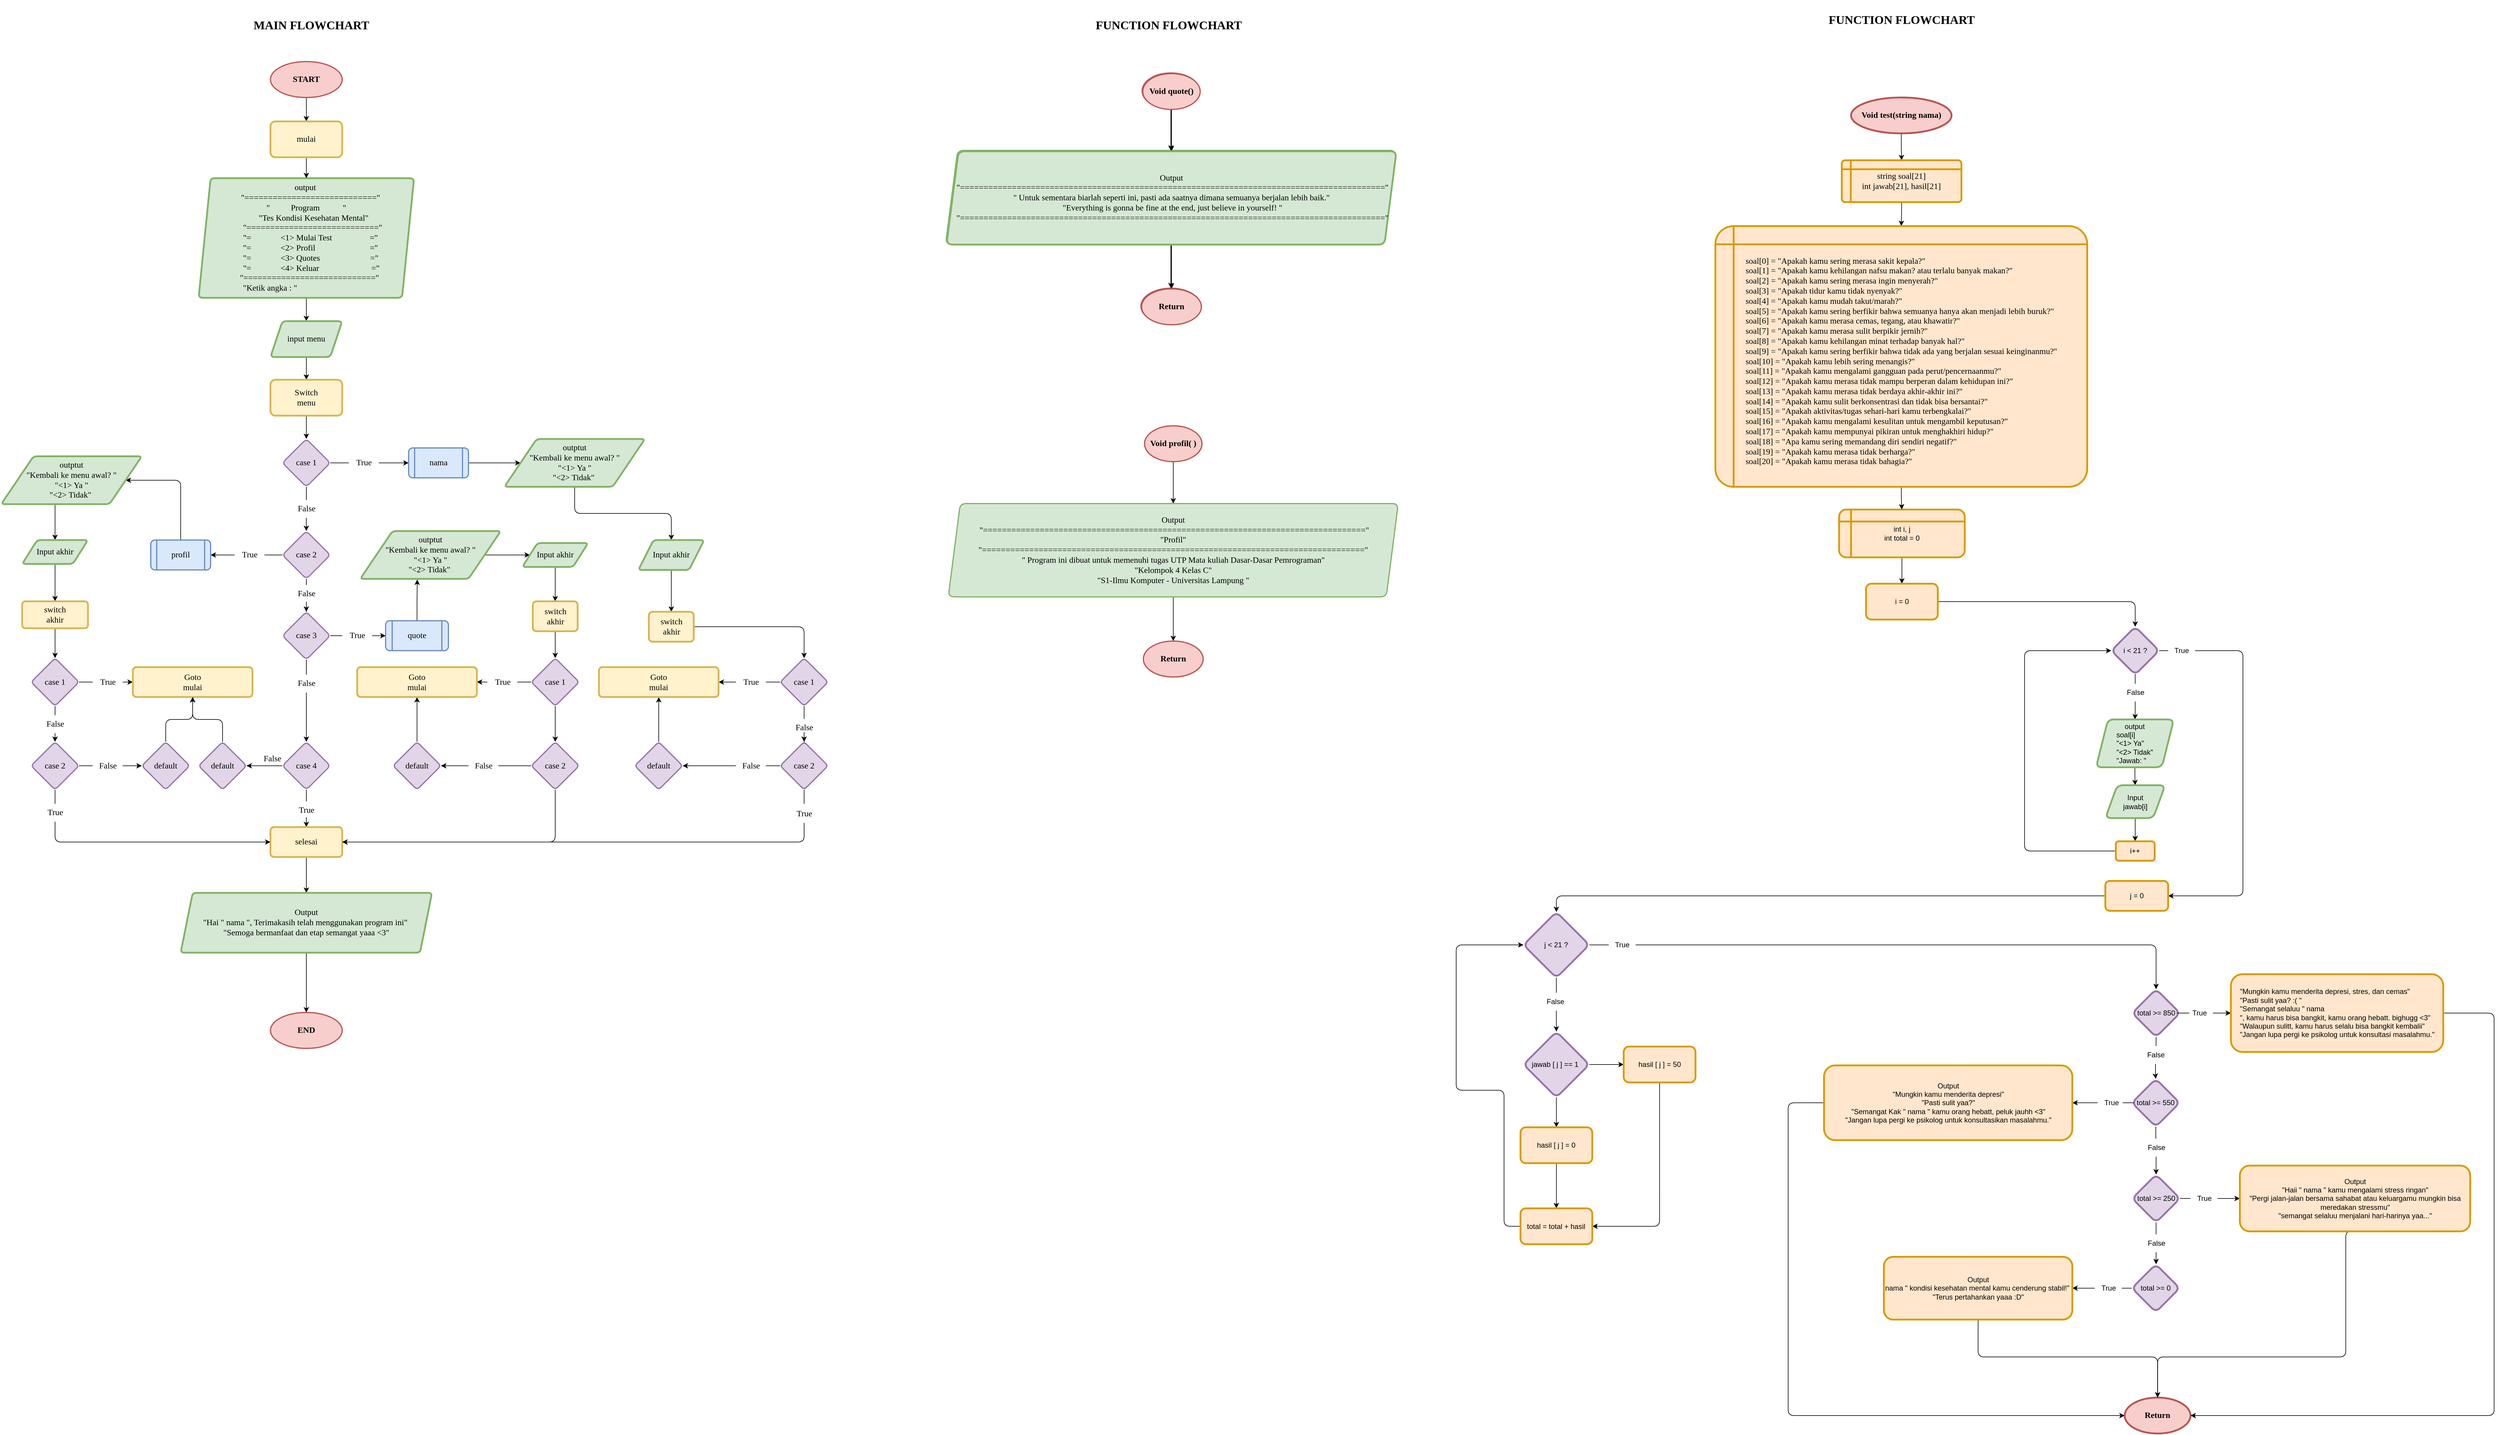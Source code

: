 <mxfile version="20.4.1" type="device"><diagram id="E1meG-g0-pCma6KtvVUV" name="Halaman-1"><mxGraphModel dx="7161" dy="4531" grid="0" gridSize="1" guides="1" tooltips="1" connect="1" arrows="1" fold="1" page="1" pageScale="1" pageWidth="4681" pageHeight="3300" background="none" math="0" shadow="0"><root><mxCell id="0"/><mxCell id="1" parent="0"/><mxCell id="onnac_k2jb6qkWJlg0mS-4" value="" style="edgeStyle=orthogonalEdgeStyle;rounded=1;orthogonalLoop=1;jettySize=auto;html=1;fontSize=14;fontFamily=Times New Roman;" parent="1" source="onnac_k2jb6qkWJlg0mS-5" target="onnac_k2jb6qkWJlg0mS-7" edge="1"><mxGeometry relative="1" as="geometry"/></mxCell><mxCell id="onnac_k2jb6qkWJlg0mS-5" value="&lt;div style=&quot;font-size: 14px;&quot;&gt;&lt;span style=&quot;background-color: initial; font-size: 14px;&quot;&gt;output&amp;nbsp;&lt;/span&gt;&lt;/div&gt;&lt;div style=&quot;font-size: 14px;&quot;&gt;&lt;span style=&quot;background-color: initial; font-size: 14px;&quot;&gt;&lt;/span&gt;&lt;span style=&quot;background-color: initial; font-size: 14px;&quot;&gt;&amp;nbsp; &amp;nbsp; &quot;============================&quot;&lt;/span&gt;&lt;/div&gt;&lt;div style=&quot;font-size: 14px;&quot;&gt;&quot;&amp;nbsp; &amp;nbsp; &amp;nbsp; &amp;nbsp; &amp;nbsp; Program&amp;nbsp; &amp;nbsp; &amp;nbsp; &amp;nbsp; &amp;nbsp; &amp;nbsp;&quot;&lt;/div&gt;&lt;div style=&quot;font-size: 14px;&quot;&gt;&amp;nbsp; &amp;nbsp; &amp;nbsp; &amp;nbsp;&quot;Tes Kondisi Kesehatan Mental&quot;&lt;/div&gt;&lt;div style=&quot;font-size: 14px;&quot;&gt;&amp;nbsp; &amp;nbsp; &amp;nbsp; &quot;============================&quot;&lt;/div&gt;&lt;div style=&quot;text-align: left; font-size: 14px;&quot;&gt;&amp;nbsp; &amp;nbsp; &amp;nbsp; &quot;=&amp;nbsp; &amp;nbsp; &amp;nbsp; &amp;nbsp; &amp;nbsp; &amp;nbsp; &amp;nbsp; &amp;lt;1&amp;gt; Mulai Test&amp;nbsp; &amp;nbsp; &amp;nbsp; &amp;nbsp; &amp;nbsp; &amp;nbsp; &amp;nbsp; &amp;nbsp; &amp;nbsp; =&quot;&lt;/div&gt;&lt;div style=&quot;text-align: left; font-size: 14px;&quot;&gt;&lt;span style=&quot;background-color: initial; font-size: 14px;&quot;&gt;&amp;nbsp; &amp;nbsp; &amp;nbsp; &quot;=&amp;nbsp; &amp;nbsp; &amp;nbsp; &amp;nbsp; &amp;nbsp; &amp;nbsp; &amp;nbsp; &amp;lt;2&amp;gt; Profil&lt;/span&gt;&lt;span style=&quot;background-color: initial; font-size: 14px;&quot;&gt;&#9;&lt;/span&gt;&lt;span style=&quot;background-color: initial; font-size: 14px;&quot;&gt;&amp;nbsp; &amp;nbsp; &amp;nbsp; &amp;nbsp; &amp;nbsp; &amp;nbsp; &amp;nbsp; &amp;nbsp; &amp;nbsp; &amp;nbsp; &amp;nbsp; &amp;nbsp; &amp;nbsp;=&quot;&lt;/span&gt;&lt;/div&gt;&lt;div style=&quot;text-align: left; font-size: 14px;&quot;&gt;&lt;span style=&quot;font-size: 14px;&quot;&gt;&lt;/span&gt;&amp;nbsp; &amp;nbsp; &amp;nbsp; &quot;=&amp;nbsp; &amp;nbsp; &amp;nbsp; &amp;nbsp; &amp;nbsp; &amp;nbsp; &amp;nbsp; &amp;lt;3&amp;gt; Quotes&amp;nbsp; &amp;nbsp; &amp;nbsp; &amp;nbsp; &amp;nbsp; &amp;nbsp; &amp;nbsp; &amp;nbsp; &amp;nbsp; &amp;nbsp; &amp;nbsp; &amp;nbsp; =&quot;&lt;/div&gt;&lt;div style=&quot;text-align: left; font-size: 14px;&quot;&gt;&amp;nbsp; &amp;nbsp; &amp;nbsp; &quot;=&amp;nbsp; &amp;nbsp; &amp;nbsp; &amp;nbsp; &amp;nbsp; &amp;nbsp; &amp;nbsp; &amp;lt;4&amp;gt; Keluar&lt;span style=&quot;font-size: 14px;&quot;&gt;&#9;&lt;/span&gt;&amp;nbsp; &amp;nbsp; &amp;nbsp; &amp;nbsp; &amp;nbsp; &amp;nbsp; &amp;nbsp; &amp;nbsp; &amp;nbsp; &amp;nbsp; &amp;nbsp; &amp;nbsp; =&quot;&lt;/div&gt;&lt;div style=&quot;font-size: 14px;&quot;&gt;&amp;nbsp; &amp;nbsp;&quot;============================&quot;&lt;/div&gt;&lt;div style=&quot;text-align: left; font-size: 14px;&quot;&gt;&lt;span style=&quot;background-color: initial; font-size: 14px;&quot;&gt;&amp;nbsp; &amp;nbsp; &amp;nbsp; &quot;Ketik angka : &quot;&lt;/span&gt;&lt;/div&gt;" style="shape=parallelogram;perimeter=parallelogramPerimeter;whiteSpace=wrap;html=1;fixedSize=1;rounded=1;arcSize=14;strokeWidth=3;align=center;fontSize=14;fontFamily=Times New Roman;fillColor=#d5e8d4;strokeColor=#82b366;" parent="1" vertex="1"><mxGeometry x="-4118" y="-2513" width="360" height="200" as="geometry"/></mxCell><mxCell id="onnac_k2jb6qkWJlg0mS-6" value="" style="edgeStyle=orthogonalEdgeStyle;rounded=1;orthogonalLoop=1;jettySize=auto;html=1;fontSize=14;fontFamily=Times New Roman;" parent="1" source="onnac_k2jb6qkWJlg0mS-7" target="onnac_k2jb6qkWJlg0mS-8" edge="1"><mxGeometry relative="1" as="geometry"/></mxCell><mxCell id="onnac_k2jb6qkWJlg0mS-7" value="input menu" style="shape=parallelogram;perimeter=parallelogramPerimeter;whiteSpace=wrap;html=1;fixedSize=1;fontSize=14;rounded=1;arcSize=14;strokeWidth=3;fontFamily=Times New Roman;fillColor=#d5e8d4;strokeColor=#82b366;" parent="1" vertex="1"><mxGeometry x="-3998" y="-2274" width="120" height="60" as="geometry"/></mxCell><mxCell id="onnac_k2jb6qkWJlg0mS-10" value="" style="edgeStyle=orthogonalEdgeStyle;rounded=1;orthogonalLoop=1;jettySize=auto;html=1;fontFamily=Times New Roman;fontSize=14;" parent="1" source="onnac_k2jb6qkWJlg0mS-8" target="onnac_k2jb6qkWJlg0mS-9" edge="1"><mxGeometry relative="1" as="geometry"/></mxCell><mxCell id="onnac_k2jb6qkWJlg0mS-8" value="Switch&lt;br style=&quot;font-size: 14px;&quot;&gt;menu" style="whiteSpace=wrap;html=1;fontSize=14;rounded=1;arcSize=14;strokeWidth=3;fontFamily=Times New Roman;fillColor=#fff2cc;strokeColor=#d6b656;" parent="1" vertex="1"><mxGeometry x="-3998" y="-2176" width="120" height="60" as="geometry"/></mxCell><mxCell id="onnac_k2jb6qkWJlg0mS-12" value="" style="edgeStyle=orthogonalEdgeStyle;rounded=1;orthogonalLoop=1;jettySize=auto;html=1;fontFamily=Times New Roman;fontSize=14;startArrow=none;" parent="1" source="onnac_k2jb6qkWJlg0mS-18" target="onnac_k2jb6qkWJlg0mS-11" edge="1"><mxGeometry relative="1" as="geometry"/></mxCell><mxCell id="onnac_k2jb6qkWJlg0mS-23" value="" style="edgeStyle=orthogonalEdgeStyle;rounded=1;orthogonalLoop=1;jettySize=auto;html=1;fontFamily=Times New Roman;fontSize=14;startArrow=none;" parent="1" source="UKovL_6SNcnOI18yXJH8-9" target="onnac_k2jb6qkWJlg0mS-22" edge="1"><mxGeometry relative="1" as="geometry"/></mxCell><mxCell id="onnac_k2jb6qkWJlg0mS-9" value="case 1" style="rhombus;whiteSpace=wrap;html=1;fontSize=14;rounded=1;arcSize=14;strokeWidth=2;fontFamily=Times New Roman;fillColor=#e1d5e7;strokeColor=#9673a6;" parent="1" vertex="1"><mxGeometry x="-3978" y="-2077" width="80" height="80" as="geometry"/></mxCell><mxCell id="onnac_k2jb6qkWJlg0mS-14" value="" style="edgeStyle=orthogonalEdgeStyle;rounded=1;orthogonalLoop=1;jettySize=auto;html=1;fontFamily=Times New Roman;fontSize=14;startArrow=none;" parent="1" source="UKovL_6SNcnOI18yXJH8-32" target="onnac_k2jb6qkWJlg0mS-13" edge="1"><mxGeometry relative="1" as="geometry"/></mxCell><mxCell id="onnac_k2jb6qkWJlg0mS-47" value="" style="edgeStyle=orthogonalEdgeStyle;rounded=1;orthogonalLoop=1;jettySize=auto;html=1;fontFamily=Times New Roman;fontSize=14;startArrow=none;" parent="1" source="UKovL_6SNcnOI18yXJH8-33" target="onnac_k2jb6qkWJlg0mS-46" edge="1"><mxGeometry relative="1" as="geometry"/></mxCell><mxCell id="onnac_k2jb6qkWJlg0mS-11" value="case 2" style="rhombus;whiteSpace=wrap;html=1;fontSize=14;rounded=1;arcSize=14;strokeWidth=2;fontFamily=Times New Roman;fillColor=#e1d5e7;strokeColor=#9673a6;" parent="1" vertex="1"><mxGeometry x="-3978" y="-1923" width="80" height="80" as="geometry"/></mxCell><mxCell id="onnac_k2jb6qkWJlg0mS-16" value="" style="edgeStyle=orthogonalEdgeStyle;rounded=1;orthogonalLoop=1;jettySize=auto;html=1;fontFamily=Times New Roman;fontSize=14;startArrow=none;" parent="1" source="UKovL_6SNcnOI18yXJH8-34" target="onnac_k2jb6qkWJlg0mS-15" edge="1"><mxGeometry relative="1" as="geometry"/></mxCell><mxCell id="onnac_k2jb6qkWJlg0mS-67" value="" style="edgeStyle=orthogonalEdgeStyle;rounded=1;orthogonalLoop=1;jettySize=auto;html=1;fontFamily=Times New Roman;fontSize=14;startArrow=none;" parent="1" source="UKovL_6SNcnOI18yXJH8-35" target="onnac_k2jb6qkWJlg0mS-66" edge="1"><mxGeometry relative="1" as="geometry"/></mxCell><mxCell id="onnac_k2jb6qkWJlg0mS-13" value="case 3" style="rhombus;whiteSpace=wrap;html=1;fontSize=14;rounded=1;arcSize=14;strokeWidth=2;fontFamily=Times New Roman;fillColor=#e1d5e7;strokeColor=#9673a6;" parent="1" vertex="1"><mxGeometry x="-3978" y="-1788" width="80" height="80" as="geometry"/></mxCell><mxCell id="onnac_k2jb6qkWJlg0mS-69" style="edgeStyle=orthogonalEdgeStyle;rounded=1;orthogonalLoop=1;jettySize=auto;html=1;exitX=0.5;exitY=1;exitDx=0;exitDy=0;fontFamily=Times New Roman;fontSize=14;startArrow=none;" parent="1" source="UKovL_6SNcnOI18yXJH8-41" target="onnac_k2jb6qkWJlg0mS-41" edge="1"><mxGeometry relative="1" as="geometry"/></mxCell><mxCell id="fN877jwvhzqJ6ygmM6iF-1" value="" style="edgeStyle=orthogonalEdgeStyle;rounded=1;orthogonalLoop=1;jettySize=auto;html=1;fontFamily=Times New Roman;fontSize=14;" parent="1" source="onnac_k2jb6qkWJlg0mS-15" target="onnac_k2jb6qkWJlg0mS-142" edge="1"><mxGeometry relative="1" as="geometry"/></mxCell><mxCell id="onnac_k2jb6qkWJlg0mS-15" value="case 4" style="rhombus;whiteSpace=wrap;html=1;fontSize=14;rounded=1;arcSize=14;strokeWidth=2;fontFamily=Times New Roman;fillColor=#e1d5e7;strokeColor=#9673a6;" parent="1" vertex="1"><mxGeometry x="-3978" y="-1570.5" width="80" height="80" as="geometry"/></mxCell><mxCell id="onnac_k2jb6qkWJlg0mS-148" value="" style="edgeStyle=orthogonalEdgeStyle;rounded=1;orthogonalLoop=1;jettySize=auto;html=1;fontFamily=Times New Roman;fontSize=14;" parent="1" source="onnac_k2jb6qkWJlg0mS-22" target="onnac_k2jb6qkWJlg0mS-25" edge="1"><mxGeometry relative="1" as="geometry"/></mxCell><mxCell id="onnac_k2jb6qkWJlg0mS-22" value="nama" style="shape=process;whiteSpace=wrap;html=1;backgroundOutline=1;fontSize=14;rounded=1;arcSize=14;strokeWidth=2;fontFamily=Times New Roman;fillColor=#dae8fc;strokeColor=#6c8ebf;" parent="1" vertex="1"><mxGeometry x="-3767" y="-2062" width="100" height="50" as="geometry"/></mxCell><mxCell id="onnac_k2jb6qkWJlg0mS-28" value="" style="edgeStyle=orthogonalEdgeStyle;rounded=1;orthogonalLoop=1;jettySize=auto;html=1;fontFamily=Times New Roman;fontSize=14;" parent="1" source="onnac_k2jb6qkWJlg0mS-25" target="onnac_k2jb6qkWJlg0mS-27" edge="1"><mxGeometry relative="1" as="geometry"/></mxCell><mxCell id="onnac_k2jb6qkWJlg0mS-25" value="outptut&lt;br style=&quot;font-size: 14px;&quot;&gt;&quot;Kembali ke menu awal? &quot;&lt;br style=&quot;font-size: 14px;&quot;&gt;&quot;&amp;lt;1&amp;gt; Ya &quot;&lt;br style=&quot;font-size: 14px;&quot;&gt;&quot;&amp;lt;2&amp;gt; Tidak&quot;&amp;nbsp;" style="shape=parallelogram;html=1;strokeWidth=3;perimeter=parallelogramPerimeter;whiteSpace=wrap;rounded=1;arcSize=12;size=0.23;fontFamily=Times New Roman;fontSize=14;fillColor=#d5e8d4;strokeColor=#82b366;" parent="1" vertex="1"><mxGeometry x="-3607" y="-2077" width="235" height="80" as="geometry"/></mxCell><mxCell id="onnac_k2jb6qkWJlg0mS-32" value="" style="edgeStyle=orthogonalEdgeStyle;rounded=1;orthogonalLoop=1;jettySize=auto;html=1;fontFamily=Times New Roman;fontSize=14;" parent="1" source="onnac_k2jb6qkWJlg0mS-27" target="onnac_k2jb6qkWJlg0mS-31" edge="1"><mxGeometry relative="1" as="geometry"/></mxCell><mxCell id="onnac_k2jb6qkWJlg0mS-27" value="Input akhir" style="shape=parallelogram;html=1;strokeWidth=3;perimeter=parallelogramPerimeter;whiteSpace=wrap;rounded=1;arcSize=12;size=0.23;fontFamily=Times New Roman;fontSize=14;fillColor=#d5e8d4;strokeColor=#82b366;" parent="1" vertex="1"><mxGeometry x="-3383" y="-1908" width="110" height="50" as="geometry"/></mxCell><mxCell id="onnac_k2jb6qkWJlg0mS-34" value="" style="edgeStyle=orthogonalEdgeStyle;rounded=1;orthogonalLoop=1;jettySize=auto;html=1;fontFamily=Times New Roman;fontSize=14;" parent="1" source="onnac_k2jb6qkWJlg0mS-31" target="onnac_k2jb6qkWJlg0mS-33" edge="1"><mxGeometry relative="1" as="geometry"/></mxCell><mxCell id="onnac_k2jb6qkWJlg0mS-31" value="switch&lt;br style=&quot;font-size: 14px;&quot;&gt;akhir" style="whiteSpace=wrap;html=1;strokeWidth=3;rounded=1;arcSize=12;fontFamily=Times New Roman;fontSize=14;fillColor=#fff2cc;strokeColor=#d6b656;" parent="1" vertex="1"><mxGeometry x="-3365.5" y="-1788" width="75" height="50" as="geometry"/></mxCell><mxCell id="onnac_k2jb6qkWJlg0mS-40" value="" style="edgeStyle=orthogonalEdgeStyle;rounded=1;orthogonalLoop=1;jettySize=auto;html=1;fontFamily=Times New Roman;fontSize=14;startArrow=none;" parent="1" source="UKovL_6SNcnOI18yXJH8-42" target="onnac_k2jb6qkWJlg0mS-39" edge="1"><mxGeometry relative="1" as="geometry"/></mxCell><mxCell id="UKovL_6SNcnOI18yXJH8-78" style="edgeStyle=orthogonalEdgeStyle;rounded=1;orthogonalLoop=1;jettySize=auto;html=1;exitX=0;exitY=0.5;exitDx=0;exitDy=0;entryX=1;entryY=0.5;entryDx=0;entryDy=0;strokeColor=#000000;fontColor=#FFFFFF;fillColor=#F45B69;startArrow=none;" parent="1" source="UKovL_6SNcnOI18yXJH8-43" target="UKovL_6SNcnOI18yXJH8-18" edge="1"><mxGeometry relative="1" as="geometry"/></mxCell><mxCell id="onnac_k2jb6qkWJlg0mS-33" value="case 1" style="rhombus;whiteSpace=wrap;html=1;strokeWidth=2;rounded=1;arcSize=12;fontFamily=Times New Roman;fontSize=14;fillColor=#e1d5e7;strokeColor=#9673a6;" parent="1" vertex="1"><mxGeometry x="-3146" y="-1710.5" width="80" height="80" as="geometry"/></mxCell><mxCell id="onnac_k2jb6qkWJlg0mS-131" style="edgeStyle=orthogonalEdgeStyle;rounded=1;orthogonalLoop=1;jettySize=auto;html=1;exitX=0.5;exitY=1;exitDx=0;exitDy=0;entryX=1;entryY=0.5;entryDx=0;entryDy=0;fontFamily=Times New Roman;fontSize=14;startArrow=none;" parent="1" source="UKovL_6SNcnOI18yXJH8-45" target="onnac_k2jb6qkWJlg0mS-41" edge="1"><mxGeometry relative="1" as="geometry"/></mxCell><mxCell id="UKovL_6SNcnOI18yXJH8-22" value="" style="edgeStyle=orthogonalEdgeStyle;rounded=1;orthogonalLoop=1;jettySize=auto;html=1;fontFamily=Times New Roman;fontSize=14;startArrow=none;" parent="1" source="UKovL_6SNcnOI18yXJH8-44" target="onnac_k2jb6qkWJlg0mS-123" edge="1"><mxGeometry relative="1" as="geometry"/></mxCell><mxCell id="onnac_k2jb6qkWJlg0mS-39" value="case 2" style="rhombus;whiteSpace=wrap;html=1;strokeWidth=2;rounded=1;arcSize=12;fontFamily=Times New Roman;fontSize=14;fillColor=#e1d5e7;strokeColor=#9673a6;" parent="1" vertex="1"><mxGeometry x="-3146" y="-1570.5" width="80" height="80" as="geometry"/></mxCell><mxCell id="onnac_k2jb6qkWJlg0mS-44" value="" style="edgeStyle=orthogonalEdgeStyle;rounded=1;orthogonalLoop=1;jettySize=auto;html=1;fontFamily=Times New Roman;fontSize=14;" parent="1" source="onnac_k2jb6qkWJlg0mS-41" target="onnac_k2jb6qkWJlg0mS-43" edge="1"><mxGeometry relative="1" as="geometry"/></mxCell><mxCell id="onnac_k2jb6qkWJlg0mS-41" value="selesai" style="whiteSpace=wrap;html=1;strokeWidth=3;rounded=1;arcSize=12;fontFamily=Times New Roman;fontSize=14;fillColor=#fff2cc;strokeColor=#d6b656;" parent="1" vertex="1"><mxGeometry x="-3998" y="-1428" width="120" height="50" as="geometry"/></mxCell><mxCell id="UKovL_6SNcnOI18yXJH8-31" value="" style="edgeStyle=orthogonalEdgeStyle;rounded=1;orthogonalLoop=1;jettySize=auto;html=1;fontFamily=Times New Roman;fontSize=14;" parent="1" source="onnac_k2jb6qkWJlg0mS-43" target="UKovL_6SNcnOI18yXJH8-30" edge="1"><mxGeometry relative="1" as="geometry"/></mxCell><mxCell id="onnac_k2jb6qkWJlg0mS-43" value="Output&lt;br style=&quot;font-size: 14px;&quot;&gt;&lt;div style=&quot;font-size: 14px;&quot;&gt;&quot;Hai &quot; nama &quot;, Terimakasih telah menggunakan program ini&quot;&amp;nbsp;&lt;/div&gt;&lt;div style=&quot;font-size: 14px;&quot;&gt;&quot;Semoga bermanfaat dan etap semangat yaaa &amp;lt;3&quot;&lt;/div&gt;" style="shape=parallelogram;perimeter=parallelogramPerimeter;whiteSpace=wrap;html=1;fixedSize=1;strokeWidth=3;rounded=1;arcSize=12;fontFamily=Times New Roman;fontSize=14;fillColor=#d5e8d4;strokeColor=#82b366;" parent="1" vertex="1"><mxGeometry x="-4148" y="-1318" width="420" height="100" as="geometry"/></mxCell><mxCell id="onnac_k2jb6qkWJlg0mS-126" value="" style="edgeStyle=orthogonalEdgeStyle;rounded=1;orthogonalLoop=1;jettySize=auto;html=1;fontFamily=Times New Roman;fontSize=14;" parent="1" source="onnac_k2jb6qkWJlg0mS-46" target="onnac_k2jb6qkWJlg0mS-51" edge="1"><mxGeometry relative="1" as="geometry"><Array as="points"><mxPoint x="-4338" y="-2008"/></Array></mxGeometry></mxCell><mxCell id="onnac_k2jb6qkWJlg0mS-46" value="profil" style="shape=process;whiteSpace=wrap;html=1;backgroundOutline=1;fontSize=14;rounded=1;arcSize=14;strokeWidth=2;fontFamily=Times New Roman;fillColor=#dae8fc;strokeColor=#6c8ebf;" parent="1" vertex="1"><mxGeometry x="-4198" y="-1908" width="100" height="50" as="geometry"/></mxCell><mxCell id="UKovL_6SNcnOI18yXJH8-25" value="" style="edgeStyle=orthogonalEdgeStyle;rounded=1;orthogonalLoop=1;jettySize=auto;html=1;fontFamily=Times New Roman;fontSize=14;" parent="1" source="onnac_k2jb6qkWJlg0mS-51" target="onnac_k2jb6qkWJlg0mS-53" edge="1"><mxGeometry relative="1" as="geometry"><Array as="points"><mxPoint x="-4358" y="-1950"/><mxPoint x="-4358" y="-1950"/></Array></mxGeometry></mxCell><mxCell id="onnac_k2jb6qkWJlg0mS-51" value="outptut&lt;br style=&quot;font-size: 14px;&quot;&gt;&quot;Kembali ke menu awal? &quot;&lt;br style=&quot;font-size: 14px;&quot;&gt;&quot;&amp;lt;1&amp;gt; Ya &quot;&lt;br style=&quot;font-size: 14px;&quot;&gt;&quot;&amp;lt;2&amp;gt; Tidak&quot;&amp;nbsp;" style="shape=parallelogram;html=1;strokeWidth=3;perimeter=parallelogramPerimeter;whiteSpace=wrap;rounded=1;arcSize=12;size=0.23;fontFamily=Times New Roman;fontSize=14;fillColor=#d5e8d4;strokeColor=#82b366;" parent="1" vertex="1"><mxGeometry x="-4448" y="-2048" width="235" height="80" as="geometry"/></mxCell><mxCell id="UKovL_6SNcnOI18yXJH8-26" value="" style="edgeStyle=orthogonalEdgeStyle;rounded=1;orthogonalLoop=1;jettySize=auto;html=1;fontFamily=Times New Roman;fontSize=14;" parent="1" source="onnac_k2jb6qkWJlg0mS-53" target="onnac_k2jb6qkWJlg0mS-55" edge="1"><mxGeometry relative="1" as="geometry"/></mxCell><mxCell id="onnac_k2jb6qkWJlg0mS-53" value="Input akhir" style="shape=parallelogram;html=1;strokeWidth=3;perimeter=parallelogramPerimeter;whiteSpace=wrap;rounded=1;arcSize=12;size=0.23;fontFamily=Times New Roman;fontSize=14;fillColor=#d5e8d4;strokeColor=#82b366;" parent="1" vertex="1"><mxGeometry x="-4413" y="-1908" width="110" height="40" as="geometry"/></mxCell><mxCell id="onnac_k2jb6qkWJlg0mS-54" value="" style="edgeStyle=orthogonalEdgeStyle;rounded=1;orthogonalLoop=1;jettySize=auto;html=1;fontFamily=Times New Roman;fontSize=14;" parent="1" source="onnac_k2jb6qkWJlg0mS-55" target="onnac_k2jb6qkWJlg0mS-57" edge="1"><mxGeometry relative="1" as="geometry"/></mxCell><mxCell id="onnac_k2jb6qkWJlg0mS-55" value="switch&lt;br style=&quot;font-size: 14px;&quot;&gt;akhir" style="whiteSpace=wrap;html=1;strokeWidth=3;rounded=1;arcSize=12;fontFamily=Times New Roman;fontSize=14;fillColor=#fff2cc;strokeColor=#d6b656;" parent="1" vertex="1"><mxGeometry x="-4413" y="-1805.5" width="110" height="45" as="geometry"/></mxCell><mxCell id="onnac_k2jb6qkWJlg0mS-63" style="edgeStyle=orthogonalEdgeStyle;rounded=1;orthogonalLoop=1;jettySize=auto;html=1;exitX=0.5;exitY=1;exitDx=0;exitDy=0;entryX=0.5;entryY=0;entryDx=0;entryDy=0;fontFamily=Times New Roman;fontSize=14;startArrow=none;" parent="1" source="UKovL_6SNcnOI18yXJH8-36" target="onnac_k2jb6qkWJlg0mS-58" edge="1"><mxGeometry relative="1" as="geometry"/></mxCell><mxCell id="UKovL_6SNcnOI18yXJH8-24" value="" style="edgeStyle=orthogonalEdgeStyle;rounded=1;orthogonalLoop=1;jettySize=auto;html=1;fontFamily=Times New Roman;fontSize=14;startArrow=none;" parent="1" source="UKovL_6SNcnOI18yXJH8-37" target="onnac_k2jb6qkWJlg0mS-141" edge="1"><mxGeometry relative="1" as="geometry"><Array as="points"><mxPoint x="-4128" y="-1671"/></Array></mxGeometry></mxCell><mxCell id="onnac_k2jb6qkWJlg0mS-57" value="case 1" style="rhombus;whiteSpace=wrap;html=1;strokeWidth=2;rounded=1;arcSize=12;fontFamily=Times New Roman;fontSize=14;fillColor=#e1d5e7;strokeColor=#9673a6;" parent="1" vertex="1"><mxGeometry x="-4398" y="-1710.5" width="80" height="80" as="geometry"/></mxCell><mxCell id="onnac_k2jb6qkWJlg0mS-121" value="" style="edgeStyle=orthogonalEdgeStyle;rounded=1;orthogonalLoop=1;jettySize=auto;html=1;fontFamily=Times New Roman;fontSize=14;startArrow=none;" parent="1" source="UKovL_6SNcnOI18yXJH8-38" target="onnac_k2jb6qkWJlg0mS-117" edge="1"><mxGeometry relative="1" as="geometry"/></mxCell><mxCell id="UKovL_6SNcnOI18yXJH8-71" style="edgeStyle=orthogonalEdgeStyle;rounded=1;orthogonalLoop=1;jettySize=auto;html=1;exitX=0.5;exitY=1;exitDx=0;exitDy=0;entryX=0;entryY=0.5;entryDx=0;entryDy=0;strokeColor=#000000;fontColor=#FFFFFF;fillColor=#F45B69;startArrow=none;" parent="1" source="UKovL_6SNcnOI18yXJH8-39" target="onnac_k2jb6qkWJlg0mS-41" edge="1"><mxGeometry relative="1" as="geometry"/></mxCell><mxCell id="onnac_k2jb6qkWJlg0mS-58" value="case 2" style="rhombus;whiteSpace=wrap;html=1;strokeWidth=2;rounded=1;arcSize=12;fontFamily=Times New Roman;fontSize=14;fillColor=#e1d5e7;strokeColor=#9673a6;" parent="1" vertex="1"><mxGeometry x="-4398" y="-1570.5" width="80" height="80" as="geometry"/></mxCell><mxCell id="onnac_k2jb6qkWJlg0mS-143" value="" style="edgeStyle=orthogonalEdgeStyle;rounded=1;orthogonalLoop=1;jettySize=auto;html=1;entryX=0.406;entryY=1.013;entryDx=0;entryDy=0;entryPerimeter=0;fontFamily=Times New Roman;fontSize=14;" parent="1" source="onnac_k2jb6qkWJlg0mS-66" target="onnac_k2jb6qkWJlg0mS-98" edge="1"><mxGeometry relative="1" as="geometry"><mxPoint x="-3755" y="-1798" as="targetPoint"/></mxGeometry></mxCell><mxCell id="onnac_k2jb6qkWJlg0mS-66" value="quote" style="shape=process;whiteSpace=wrap;html=1;backgroundOutline=1;fontSize=14;rounded=1;arcSize=14;strokeWidth=2;fontFamily=Times New Roman;fillColor=#dae8fc;strokeColor=#6c8ebf;" parent="1" vertex="1"><mxGeometry x="-3805.5" y="-1773" width="105" height="50" as="geometry"/></mxCell><mxCell id="UKovL_6SNcnOI18yXJH8-14" value="" style="edgeStyle=orthogonalEdgeStyle;rounded=1;orthogonalLoop=1;jettySize=auto;html=1;fontFamily=Times New Roman;fontSize=14;" parent="1" source="onnac_k2jb6qkWJlg0mS-83" target="onnac_k2jb6qkWJlg0mS-137" edge="1"><mxGeometry relative="1" as="geometry"/></mxCell><mxCell id="onnac_k2jb6qkWJlg0mS-83" value="default" style="rhombus;whiteSpace=wrap;html=1;strokeWidth=2;rounded=1;arcSize=12;fontFamily=Times New Roman;fontSize=14;fillColor=#e1d5e7;strokeColor=#9673a6;" parent="1" vertex="1"><mxGeometry x="-3793" y="-1570.5" width="80" height="80" as="geometry"/></mxCell><mxCell id="onnac_k2jb6qkWJlg0mS-97" value="" style="edgeStyle=orthogonalEdgeStyle;rounded=1;orthogonalLoop=1;jettySize=auto;html=1;fontFamily=Times New Roman;fontSize=14;" parent="1" source="onnac_k2jb6qkWJlg0mS-98" target="onnac_k2jb6qkWJlg0mS-100" edge="1"><mxGeometry relative="1" as="geometry"/></mxCell><mxCell id="onnac_k2jb6qkWJlg0mS-98" value="outptut&lt;br style=&quot;font-size: 14px;&quot;&gt;&quot;Kembali ke menu awal? &quot;&lt;br style=&quot;font-size: 14px;&quot;&gt;&quot;&amp;lt;1&amp;gt; Ya &quot;&lt;br style=&quot;font-size: 14px;&quot;&gt;&quot;&amp;lt;2&amp;gt; Tidak&quot;&amp;nbsp;" style="shape=parallelogram;html=1;strokeWidth=3;perimeter=parallelogramPerimeter;whiteSpace=wrap;rounded=1;arcSize=12;size=0.23;fontFamily=Times New Roman;fontSize=14;fillColor=#d5e8d4;strokeColor=#82b366;" parent="1" vertex="1"><mxGeometry x="-3848" y="-1923" width="235" height="80" as="geometry"/></mxCell><mxCell id="onnac_k2jb6qkWJlg0mS-99" value="" style="edgeStyle=orthogonalEdgeStyle;rounded=1;orthogonalLoop=1;jettySize=auto;html=1;fontFamily=Times New Roman;fontSize=14;" parent="1" source="onnac_k2jb6qkWJlg0mS-100" target="onnac_k2jb6qkWJlg0mS-103" edge="1"><mxGeometry relative="1" as="geometry"/></mxCell><mxCell id="onnac_k2jb6qkWJlg0mS-100" value="Input akhir" style="shape=parallelogram;html=1;strokeWidth=3;perimeter=parallelogramPerimeter;whiteSpace=wrap;rounded=1;arcSize=12;size=0.23;fontFamily=Times New Roman;fontSize=14;fillColor=#d5e8d4;strokeColor=#82b366;" parent="1" vertex="1"><mxGeometry x="-3577" y="-1903" width="110" height="40" as="geometry"/></mxCell><mxCell id="onnac_k2jb6qkWJlg0mS-101" value="" style="edgeStyle=orthogonalEdgeStyle;rounded=1;orthogonalLoop=1;jettySize=auto;html=1;fontFamily=Times New Roman;fontSize=14;" parent="1" source="onnac_k2jb6qkWJlg0mS-103" target="onnac_k2jb6qkWJlg0mS-105" edge="1"><mxGeometry relative="1" as="geometry"/></mxCell><mxCell id="onnac_k2jb6qkWJlg0mS-103" value="switch&lt;br style=&quot;font-size: 14px;&quot;&gt;akhir" style="whiteSpace=wrap;html=1;strokeWidth=3;rounded=1;arcSize=12;fontFamily=Times New Roman;fontSize=14;fillColor=#fff2cc;strokeColor=#d6b656;" parent="1" vertex="1"><mxGeometry x="-3559.5" y="-1805.5" width="75" height="50" as="geometry"/></mxCell><mxCell id="onnac_k2jb6qkWJlg0mS-104" value="" style="edgeStyle=orthogonalEdgeStyle;rounded=1;orthogonalLoop=1;jettySize=auto;html=1;fontFamily=Times New Roman;fontSize=14;" parent="1" source="onnac_k2jb6qkWJlg0mS-105" target="onnac_k2jb6qkWJlg0mS-106" edge="1"><mxGeometry relative="1" as="geometry"/></mxCell><mxCell id="UKovL_6SNcnOI18yXJH8-15" value="" style="edgeStyle=orthogonalEdgeStyle;rounded=1;orthogonalLoop=1;jettySize=auto;html=1;fontFamily=Times New Roman;fontSize=14;startArrow=none;" parent="1" source="UKovL_6SNcnOI18yXJH8-51" target="onnac_k2jb6qkWJlg0mS-137" edge="1"><mxGeometry relative="1" as="geometry"/></mxCell><mxCell id="onnac_k2jb6qkWJlg0mS-112" style="edgeStyle=orthogonalEdgeStyle;rounded=1;orthogonalLoop=1;jettySize=auto;html=1;exitX=0.5;exitY=1;exitDx=0;exitDy=0;fontFamily=Times New Roman;fontSize=14;" parent="1" source="onnac_k2jb6qkWJlg0mS-106" edge="1"><mxGeometry relative="1" as="geometry"><mxPoint x="-3878" y="-1403" as="targetPoint"/><Array as="points"><mxPoint x="-3522" y="-1403"/></Array></mxGeometry></mxCell><mxCell id="UKovL_6SNcnOI18yXJH8-20" value="" style="edgeStyle=orthogonalEdgeStyle;rounded=1;orthogonalLoop=1;jettySize=auto;html=1;fontFamily=Times New Roman;fontSize=14;startArrow=none;" parent="1" source="UKovL_6SNcnOI18yXJH8-50" target="onnac_k2jb6qkWJlg0mS-83" edge="1"><mxGeometry relative="1" as="geometry"/></mxCell><mxCell id="onnac_k2jb6qkWJlg0mS-106" value="case 2" style="rhombus;whiteSpace=wrap;html=1;strokeWidth=2;rounded=1;arcSize=12;fontFamily=Times New Roman;fontSize=14;fillColor=#e1d5e7;strokeColor=#9673a6;" parent="1" vertex="1"><mxGeometry x="-3562" y="-1570.5" width="80" height="80" as="geometry"/></mxCell><mxCell id="UKovL_6SNcnOI18yXJH8-16" value="" style="edgeStyle=orthogonalEdgeStyle;rounded=1;orthogonalLoop=1;jettySize=auto;html=1;fontFamily=Times New Roman;fontSize=14;" parent="1" source="onnac_k2jb6qkWJlg0mS-117" target="onnac_k2jb6qkWJlg0mS-141" edge="1"><mxGeometry relative="1" as="geometry"/></mxCell><mxCell id="onnac_k2jb6qkWJlg0mS-117" value="default" style="rhombus;whiteSpace=wrap;html=1;strokeWidth=2;rounded=1;arcSize=12;fontFamily=Times New Roman;fontSize=14;fillColor=#e1d5e7;strokeColor=#9673a6;" parent="1" vertex="1"><mxGeometry x="-4213" y="-1570.5" width="80" height="80" as="geometry"/></mxCell><mxCell id="UKovL_6SNcnOI18yXJH8-23" value="" style="edgeStyle=orthogonalEdgeStyle;rounded=1;orthogonalLoop=1;jettySize=auto;html=1;fontFamily=Times New Roman;fontSize=14;" parent="1" source="onnac_k2jb6qkWJlg0mS-123" target="UKovL_6SNcnOI18yXJH8-18" edge="1"><mxGeometry relative="1" as="geometry"/></mxCell><mxCell id="onnac_k2jb6qkWJlg0mS-123" value="default" style="rhombus;whiteSpace=wrap;html=1;strokeWidth=2;rounded=1;arcSize=12;fontFamily=Times New Roman;fontSize=14;fillColor=#e1d5e7;strokeColor=#9673a6;" parent="1" vertex="1"><mxGeometry x="-3389" y="-1570.5" width="80" height="80" as="geometry"/></mxCell><mxCell id="onnac_k2jb6qkWJlg0mS-137" value="Goto&lt;br style=&quot;font-size: 14px;&quot;&gt;mulai" style="whiteSpace=wrap;html=1;strokeWidth=3;rounded=1;arcSize=12;fontFamily=Times New Roman;fontSize=14;fillColor=#fff2cc;strokeColor=#d6b656;" parent="1" vertex="1"><mxGeometry x="-3853" y="-1695.5" width="200" height="50" as="geometry"/></mxCell><mxCell id="onnac_k2jb6qkWJlg0mS-141" value="Goto&lt;br style=&quot;font-size: 14px;&quot;&gt;mulai" style="whiteSpace=wrap;html=1;strokeWidth=3;rounded=1;arcSize=12;fontFamily=Times New Roman;fontSize=14;fillColor=#fff2cc;strokeColor=#d6b656;" parent="1" vertex="1"><mxGeometry x="-4228" y="-1695.5" width="200" height="50" as="geometry"/></mxCell><mxCell id="onnac_k2jb6qkWJlg0mS-145" value="" style="edgeStyle=orthogonalEdgeStyle;rounded=1;orthogonalLoop=1;jettySize=auto;html=1;fontFamily=Times New Roman;fontSize=14;" parent="1" source="onnac_k2jb6qkWJlg0mS-142" target="onnac_k2jb6qkWJlg0mS-141" edge="1"><mxGeometry relative="1" as="geometry"/></mxCell><mxCell id="onnac_k2jb6qkWJlg0mS-142" value="default" style="rhombus;whiteSpace=wrap;html=1;strokeWidth=2;rounded=1;arcSize=12;fontFamily=Times New Roman;fontSize=14;fillColor=#e1d5e7;strokeColor=#9673a6;" parent="1" vertex="1"><mxGeometry x="-4118" y="-1570.5" width="80" height="80" as="geometry"/></mxCell><mxCell id="UKovL_6SNcnOI18yXJH8-28" value="" style="edgeStyle=orthogonalEdgeStyle;rounded=1;orthogonalLoop=1;jettySize=auto;html=1;fontFamily=Times New Roman;fontSize=14;" parent="1" source="UKovL_6SNcnOI18yXJH8-2" target="UKovL_6SNcnOI18yXJH8-27" edge="1"><mxGeometry relative="1" as="geometry"/></mxCell><mxCell id="UKovL_6SNcnOI18yXJH8-2" value="START" style="ellipse;whiteSpace=wrap;html=1;fontSize=14;fontFamily=Times New Roman;rounded=1;arcSize=14;strokeWidth=2;fillColor=#f8cecc;fontStyle=1;strokeColor=#b85450;" parent="1" vertex="1"><mxGeometry x="-3998" y="-2708" width="120" height="60" as="geometry"/></mxCell><mxCell id="UKovL_6SNcnOI18yXJH8-18" value="Goto&lt;br style=&quot;font-size: 14px;&quot;&gt;mulai" style="whiteSpace=wrap;html=1;strokeWidth=3;rounded=1;arcSize=12;fontFamily=Times New Roman;fontSize=14;fillColor=#fff2cc;strokeColor=#d6b656;" parent="1" vertex="1"><mxGeometry x="-3449" y="-1695.5" width="200" height="50" as="geometry"/></mxCell><mxCell id="onnac_k2jb6qkWJlg0mS-105" value="case 1" style="rhombus;whiteSpace=wrap;html=1;strokeWidth=2;rounded=1;arcSize=12;fontFamily=Times New Roman;fontSize=14;fillColor=#e1d5e7;strokeColor=#9673a6;" parent="1" vertex="1"><mxGeometry x="-3562" y="-1710.5" width="80" height="80" as="geometry"/></mxCell><mxCell id="UKovL_6SNcnOI18yXJH8-29" value="" style="edgeStyle=orthogonalEdgeStyle;rounded=1;orthogonalLoop=1;jettySize=auto;html=1;fontFamily=Times New Roman;fontSize=14;" parent="1" source="UKovL_6SNcnOI18yXJH8-27" target="onnac_k2jb6qkWJlg0mS-5" edge="1"><mxGeometry relative="1" as="geometry"/></mxCell><mxCell id="UKovL_6SNcnOI18yXJH8-27" value="mulai" style="whiteSpace=wrap;html=1;fontSize=14;rounded=1;arcSize=14;strokeWidth=3;fontFamily=Times New Roman;fillColor=#fff2cc;strokeColor=#d6b656;" parent="1" vertex="1"><mxGeometry x="-3998" y="-2608" width="120" height="60" as="geometry"/></mxCell><mxCell id="UKovL_6SNcnOI18yXJH8-30" value="END" style="ellipse;whiteSpace=wrap;html=1;fontSize=14;fontFamily=Times New Roman;strokeWidth=2;rounded=1;arcSize=12;fillColor=#f8cecc;fontStyle=1;strokeColor=#b85450;" parent="1" vertex="1"><mxGeometry x="-3998" y="-1118" width="120" height="60" as="geometry"/></mxCell><mxCell id="UKovL_6SNcnOI18yXJH8-40" value="False" style="text;html=1;align=center;verticalAlign=middle;resizable=0;points=[];autosize=1;strokeColor=none;fillColor=none;fontFamily=Times New Roman;fontSize=14;rounded=1;" parent="1" vertex="1"><mxGeometry x="-4020" y="-1557" width="50" height="30" as="geometry"/></mxCell><mxCell id="UKovL_6SNcnOI18yXJH8-41" value="True" style="text;html=1;align=center;verticalAlign=middle;resizable=0;points=[];autosize=1;strokeColor=none;fillColor=none;fontFamily=Times New Roman;fontSize=14;rounded=1;" parent="1" vertex="1"><mxGeometry x="-3963" y="-1471" width="50" height="30" as="geometry"/></mxCell><mxCell id="UKovL_6SNcnOI18yXJH8-55" value="" style="edgeStyle=orthogonalEdgeStyle;rounded=1;orthogonalLoop=1;jettySize=auto;html=1;exitX=0.5;exitY=1;exitDx=0;exitDy=0;fontFamily=Times New Roman;fontSize=14;endArrow=none;" parent="1" source="onnac_k2jb6qkWJlg0mS-15" target="UKovL_6SNcnOI18yXJH8-41" edge="1"><mxGeometry relative="1" as="geometry"><mxPoint x="-3938" y="-1490.5" as="sourcePoint"/><mxPoint x="-3938" y="-1428" as="targetPoint"/></mxGeometry></mxCell><mxCell id="UKovL_6SNcnOI18yXJH8-50" value="False" style="text;html=1;align=center;verticalAlign=middle;resizable=0;points=[];autosize=1;strokeColor=none;fillColor=none;fontFamily=Times New Roman;fontSize=14;rounded=1;" parent="1" vertex="1"><mxGeometry x="-3667" y="-1545.5" width="50" height="30" as="geometry"/></mxCell><mxCell id="UKovL_6SNcnOI18yXJH8-61" value="" style="edgeStyle=orthogonalEdgeStyle;rounded=1;orthogonalLoop=1;jettySize=auto;html=1;fontFamily=Times New Roman;fontSize=14;endArrow=none;" parent="1" source="onnac_k2jb6qkWJlg0mS-106" target="UKovL_6SNcnOI18yXJH8-50" edge="1"><mxGeometry relative="1" as="geometry"><mxPoint x="-3570.5" y="-1530.5" as="sourcePoint"/><mxPoint x="-3713" y="-1530.5" as="targetPoint"/></mxGeometry></mxCell><mxCell id="UKovL_6SNcnOI18yXJH8-51" value="True" style="text;html=1;align=center;verticalAlign=middle;resizable=0;points=[];autosize=1;strokeColor=none;fillColor=none;fontFamily=Times New Roman;fontSize=14;rounded=1;" parent="1" vertex="1"><mxGeometry x="-3635.5" y="-1685.5" width="50" height="30" as="geometry"/></mxCell><mxCell id="UKovL_6SNcnOI18yXJH8-62" value="" style="edgeStyle=orthogonalEdgeStyle;rounded=1;orthogonalLoop=1;jettySize=auto;html=1;fontFamily=Times New Roman;fontSize=14;endArrow=none;" parent="1" source="onnac_k2jb6qkWJlg0mS-105" target="UKovL_6SNcnOI18yXJH8-51" edge="1"><mxGeometry relative="1" as="geometry"><mxPoint x="-3570.5" y="-1670.5" as="sourcePoint"/><mxPoint x="-3653" y="-1670.5" as="targetPoint"/></mxGeometry></mxCell><mxCell id="UKovL_6SNcnOI18yXJH8-35" value="True" style="text;html=1;align=center;verticalAlign=middle;resizable=0;points=[];autosize=1;strokeColor=none;fillColor=none;fontFamily=Times New Roman;fontSize=14;rounded=1;" parent="1" vertex="1"><mxGeometry x="-3878" y="-1763" width="50" height="30" as="geometry"/></mxCell><mxCell id="UKovL_6SNcnOI18yXJH8-63" value="" style="edgeStyle=orthogonalEdgeStyle;rounded=1;orthogonalLoop=1;jettySize=auto;html=1;fontFamily=Times New Roman;fontSize=14;endArrow=none;" parent="1" source="onnac_k2jb6qkWJlg0mS-13" target="UKovL_6SNcnOI18yXJH8-35" edge="1"><mxGeometry relative="1" as="geometry"><mxPoint x="-3898" y="-1748" as="sourcePoint"/><mxPoint x="-3805.5" y="-1748" as="targetPoint"/></mxGeometry></mxCell><mxCell id="UKovL_6SNcnOI18yXJH8-9" value="True" style="text;html=1;align=center;verticalAlign=middle;resizable=0;points=[];autosize=1;strokeColor=none;fillColor=none;fontFamily=Times New Roman;fontSize=14;rounded=1;" parent="1" vertex="1"><mxGeometry x="-3867" y="-2052" width="50" height="30" as="geometry"/></mxCell><mxCell id="UKovL_6SNcnOI18yXJH8-64" value="" style="edgeStyle=orthogonalEdgeStyle;rounded=1;orthogonalLoop=1;jettySize=auto;html=1;fontFamily=Times New Roman;fontSize=14;endArrow=none;" parent="1" source="onnac_k2jb6qkWJlg0mS-9" target="UKovL_6SNcnOI18yXJH8-9" edge="1"><mxGeometry relative="1" as="geometry"><mxPoint x="-3898" y="-2008" as="sourcePoint"/><mxPoint x="-3805.5" y="-2008" as="targetPoint"/></mxGeometry></mxCell><mxCell id="onnac_k2jb6qkWJlg0mS-18" value="False" style="text;html=1;align=center;verticalAlign=middle;resizable=0;points=[];autosize=1;strokeColor=none;fillColor=none;fontFamily=Times New Roman;fontSize=14;rounded=1;" parent="1" vertex="1"><mxGeometry x="-3963" y="-1975" width="50" height="30" as="geometry"/></mxCell><mxCell id="UKovL_6SNcnOI18yXJH8-65" value="" style="edgeStyle=orthogonalEdgeStyle;rounded=1;orthogonalLoop=1;jettySize=auto;html=1;fontFamily=Times New Roman;fontSize=14;endArrow=none;" parent="1" source="onnac_k2jb6qkWJlg0mS-9" target="onnac_k2jb6qkWJlg0mS-18" edge="1"><mxGeometry relative="1" as="geometry"><mxPoint x="-3938" y="-1968" as="sourcePoint"/><mxPoint x="-3938" y="-1923" as="targetPoint"/><Array as="points"/></mxGeometry></mxCell><mxCell id="UKovL_6SNcnOI18yXJH8-34" value="False" style="text;html=1;align=center;verticalAlign=middle;resizable=0;points=[];autosize=1;strokeColor=none;fillColor=none;fontFamily=Times New Roman;fontSize=14;rounded=1;" parent="1" vertex="1"><mxGeometry x="-3963" y="-1683" width="50" height="30" as="geometry"/></mxCell><mxCell id="UKovL_6SNcnOI18yXJH8-66" value="" style="edgeStyle=orthogonalEdgeStyle;rounded=1;orthogonalLoop=1;jettySize=auto;html=1;fontFamily=Times New Roman;fontSize=14;endArrow=none;" parent="1" source="onnac_k2jb6qkWJlg0mS-13" target="UKovL_6SNcnOI18yXJH8-34" edge="1"><mxGeometry relative="1" as="geometry"><mxPoint x="-3938" y="-1708" as="sourcePoint"/><mxPoint x="-3938" y="-1570.5" as="targetPoint"/></mxGeometry></mxCell><mxCell id="UKovL_6SNcnOI18yXJH8-32" value="False" style="text;html=1;align=center;verticalAlign=middle;resizable=0;points=[];autosize=1;strokeColor=none;fillColor=none;fontFamily=Times New Roman;fontSize=14;rounded=1;" parent="1" vertex="1"><mxGeometry x="-3963" y="-1833" width="50" height="30" as="geometry"/></mxCell><mxCell id="UKovL_6SNcnOI18yXJH8-67" value="" style="edgeStyle=orthogonalEdgeStyle;rounded=1;orthogonalLoop=1;jettySize=auto;html=1;fontFamily=Times New Roman;fontSize=14;endArrow=none;" parent="1" source="onnac_k2jb6qkWJlg0mS-11" target="UKovL_6SNcnOI18yXJH8-32" edge="1"><mxGeometry relative="1" as="geometry"><mxPoint x="-3938" y="-1843" as="sourcePoint"/><mxPoint x="-3938" y="-1788" as="targetPoint"/><Array as="points"><mxPoint x="-3927" y="-1823"/><mxPoint x="-3927" y="-1823"/></Array></mxGeometry></mxCell><mxCell id="UKovL_6SNcnOI18yXJH8-33" value="True" style="text;html=1;align=center;verticalAlign=middle;resizable=0;points=[];autosize=1;strokeColor=none;fillColor=none;fontFamily=Times New Roman;fontSize=14;rounded=1;" parent="1" vertex="1"><mxGeometry x="-4058" y="-1898" width="50" height="30" as="geometry"/></mxCell><mxCell id="UKovL_6SNcnOI18yXJH8-68" value="" style="edgeStyle=orthogonalEdgeStyle;rounded=1;orthogonalLoop=1;jettySize=auto;html=1;fontFamily=Times New Roman;fontSize=14;endArrow=none;" parent="1" source="onnac_k2jb6qkWJlg0mS-11" target="UKovL_6SNcnOI18yXJH8-33" edge="1"><mxGeometry relative="1" as="geometry"><mxPoint x="-3978" y="-1883" as="sourcePoint"/><mxPoint x="-4098" y="-1883" as="targetPoint"/></mxGeometry></mxCell><mxCell id="UKovL_6SNcnOI18yXJH8-37" value="True" style="text;html=1;align=center;verticalAlign=middle;resizable=0;points=[];autosize=1;strokeColor=none;fillColor=none;fontFamily=Times New Roman;fontSize=14;rounded=1;" parent="1" vertex="1"><mxGeometry x="-4295" y="-1685.5" width="50" height="30" as="geometry"/></mxCell><mxCell id="UKovL_6SNcnOI18yXJH8-69" value="" style="edgeStyle=orthogonalEdgeStyle;rounded=1;orthogonalLoop=1;jettySize=auto;html=1;fontFamily=Times New Roman;fontSize=14;endArrow=none;" parent="1" source="onnac_k2jb6qkWJlg0mS-57" target="UKovL_6SNcnOI18yXJH8-37" edge="1"><mxGeometry relative="1" as="geometry"><mxPoint x="-4290.5" y="-1670.5" as="sourcePoint"/><mxPoint x="-4228" y="-1670.5" as="targetPoint"/><Array as="points"/></mxGeometry></mxCell><mxCell id="UKovL_6SNcnOI18yXJH8-38" value="False" style="text;html=1;align=center;verticalAlign=middle;resizable=0;points=[];autosize=1;strokeColor=none;fillColor=none;fontFamily=Times New Roman;fontSize=14;rounded=1;" parent="1" vertex="1"><mxGeometry x="-4295" y="-1545.5" width="50" height="30" as="geometry"/></mxCell><mxCell id="UKovL_6SNcnOI18yXJH8-70" value="" style="edgeStyle=orthogonalEdgeStyle;rounded=1;orthogonalLoop=1;jettySize=auto;html=1;fontFamily=Times New Roman;fontSize=14;endArrow=none;" parent="1" source="onnac_k2jb6qkWJlg0mS-58" target="UKovL_6SNcnOI18yXJH8-38" edge="1"><mxGeometry relative="1" as="geometry"><mxPoint x="-4318" y="-1530.5" as="sourcePoint"/><mxPoint x="-4213" y="-1530.5" as="targetPoint"/></mxGeometry></mxCell><mxCell id="UKovL_6SNcnOI18yXJH8-39" value="True" style="text;html=1;align=center;verticalAlign=middle;resizable=0;points=[];autosize=1;strokeColor=none;fillColor=none;fontFamily=Times New Roman;fontSize=14;rounded=1;" parent="1" vertex="1"><mxGeometry x="-4383" y="-1467" width="50" height="30" as="geometry"/></mxCell><mxCell id="UKovL_6SNcnOI18yXJH8-72" value="" style="edgeStyle=orthogonalEdgeStyle;rounded=1;orthogonalLoop=1;jettySize=auto;html=1;exitX=0.5;exitY=1;exitDx=0;exitDy=0;strokeColor=#000000;fontColor=#FFFFFF;fillColor=#F45B69;endArrow=none;" parent="1" source="onnac_k2jb6qkWJlg0mS-58" target="UKovL_6SNcnOI18yXJH8-39" edge="1"><mxGeometry relative="1" as="geometry"><mxPoint x="-4358" y="-1490.5" as="sourcePoint"/><mxPoint x="-3998" y="-1403" as="targetPoint"/></mxGeometry></mxCell><mxCell id="UKovL_6SNcnOI18yXJH8-36" value="False" style="text;html=1;align=center;verticalAlign=middle;resizable=0;points=[];autosize=1;strokeColor=none;fillColor=none;fontFamily=Times New Roman;fontSize=14;rounded=1;" parent="1" vertex="1"><mxGeometry x="-4383" y="-1615" width="50" height="30" as="geometry"/></mxCell><mxCell id="UKovL_6SNcnOI18yXJH8-73" value="" style="edgeStyle=orthogonalEdgeStyle;rounded=1;orthogonalLoop=1;jettySize=auto;html=1;exitX=0.5;exitY=1;exitDx=0;exitDy=0;entryX=0.5;entryY=0;entryDx=0;entryDy=0;fontFamily=Times New Roman;fontSize=14;endArrow=none;" parent="1" source="onnac_k2jb6qkWJlg0mS-57" target="UKovL_6SNcnOI18yXJH8-36" edge="1"><mxGeometry relative="1" as="geometry"><mxPoint x="-4358" y="-1630.5" as="sourcePoint"/><mxPoint x="-4358" y="-1570.5" as="targetPoint"/></mxGeometry></mxCell><mxCell id="UKovL_6SNcnOI18yXJH8-43" value="True" style="text;html=1;align=center;verticalAlign=middle;resizable=0;points=[];autosize=1;strokeColor=none;fillColor=none;fontFamily=Times New Roman;fontSize=14;rounded=1;" parent="1" vertex="1"><mxGeometry x="-3220" y="-1685.5" width="50" height="30" as="geometry"/></mxCell><mxCell id="UKovL_6SNcnOI18yXJH8-79" value="" style="edgeStyle=orthogonalEdgeStyle;rounded=1;orthogonalLoop=1;jettySize=auto;html=1;exitX=0;exitY=0.5;exitDx=0;exitDy=0;entryX=1;entryY=0.5;entryDx=0;entryDy=0;strokeColor=#000000;fontColor=#FFFFFF;fillColor=#F45B69;endArrow=none;" parent="1" source="onnac_k2jb6qkWJlg0mS-33" target="UKovL_6SNcnOI18yXJH8-43" edge="1"><mxGeometry relative="1" as="geometry"><mxPoint x="-3146" y="-1668" as="sourcePoint"/><mxPoint x="-3249" y="-1670.5" as="targetPoint"/></mxGeometry></mxCell><mxCell id="UKovL_6SNcnOI18yXJH8-42" value="False" style="text;html=1;align=center;verticalAlign=middle;resizable=0;points=[];autosize=1;strokeColor=none;fillColor=none;fontFamily=Times New Roman;fontSize=14;rounded=1;" parent="1" vertex="1"><mxGeometry x="-3131" y="-1609" width="50" height="30" as="geometry"/></mxCell><mxCell id="UKovL_6SNcnOI18yXJH8-80" value="" style="edgeStyle=orthogonalEdgeStyle;rounded=1;orthogonalLoop=1;jettySize=auto;html=1;fontFamily=Times New Roman;fontSize=14;endArrow=none;" parent="1" source="onnac_k2jb6qkWJlg0mS-33" target="UKovL_6SNcnOI18yXJH8-42" edge="1"><mxGeometry relative="1" as="geometry"><mxPoint x="-3106" y="-1630.5" as="sourcePoint"/><mxPoint x="-3106" y="-1570.5" as="targetPoint"/></mxGeometry></mxCell><mxCell id="UKovL_6SNcnOI18yXJH8-45" value="True" style="text;html=1;align=center;verticalAlign=middle;resizable=0;points=[];autosize=1;strokeColor=none;fillColor=none;fontFamily=Times New Roman;fontSize=14;rounded=1;" parent="1" vertex="1"><mxGeometry x="-3131" y="-1465" width="50" height="30" as="geometry"/></mxCell><mxCell id="UKovL_6SNcnOI18yXJH8-82" value="" style="edgeStyle=orthogonalEdgeStyle;rounded=1;orthogonalLoop=1;jettySize=auto;html=1;exitX=0.5;exitY=1;exitDx=0;exitDy=0;fontFamily=Times New Roman;fontSize=14;endArrow=none;" parent="1" source="onnac_k2jb6qkWJlg0mS-39" edge="1"><mxGeometry relative="1" as="geometry"><mxPoint x="-3106" y="-1484" as="sourcePoint"/><mxPoint x="-3106" y="-1467" as="targetPoint"/></mxGeometry></mxCell><mxCell id="UKovL_6SNcnOI18yXJH8-44" value="False" style="text;html=1;align=center;verticalAlign=middle;resizable=0;points=[];autosize=1;strokeColor=none;fillColor=none;fontFamily=Times New Roman;fontSize=14;rounded=1;" parent="1" vertex="1"><mxGeometry x="-3220" y="-1545.5" width="50" height="30" as="geometry"/></mxCell><mxCell id="UKovL_6SNcnOI18yXJH8-83" value="" style="edgeStyle=orthogonalEdgeStyle;rounded=1;orthogonalLoop=1;jettySize=auto;html=1;fontFamily=Times New Roman;fontSize=14;endArrow=none;" parent="1" source="onnac_k2jb6qkWJlg0mS-39" target="UKovL_6SNcnOI18yXJH8-44" edge="1"><mxGeometry relative="1" as="geometry"><mxPoint x="-3146" y="-1524" as="sourcePoint"/><mxPoint x="-3309" y="-1524" as="targetPoint"/></mxGeometry></mxCell><mxCell id="Eb9IIkDv6a4LB_EK3zxa-2" value="" style="edgeStyle=orthogonalEdgeStyle;rounded=1;orthogonalLoop=1;jettySize=auto;html=1;fontSize=14;fontFamily=Times New Roman;" edge="1" parent="1" source="Eb9IIkDv6a4LB_EK3zxa-3" target="Eb9IIkDv6a4LB_EK3zxa-5"><mxGeometry relative="1" as="geometry"/></mxCell><mxCell id="Eb9IIkDv6a4LB_EK3zxa-3" value="Void quote()" style="strokeWidth=2;html=1;shape=mxgraph.flowchart.start_1;whiteSpace=wrap;fontSize=14;fontFamily=Times New Roman;fillColor=#f8cecc;strokeColor=#b85450;fontStyle=1;rounded=1;" vertex="1" parent="1"><mxGeometry x="-2541" y="-2689" width="96" height="60" as="geometry"/></mxCell><mxCell id="Eb9IIkDv6a4LB_EK3zxa-4" value="" style="edgeStyle=orthogonalEdgeStyle;rounded=1;orthogonalLoop=1;jettySize=auto;html=1;fontSize=14;fontFamily=Times New Roman;" edge="1" parent="1" source="Eb9IIkDv6a4LB_EK3zxa-5" target="Eb9IIkDv6a4LB_EK3zxa-6"><mxGeometry relative="1" as="geometry"/></mxCell><mxCell id="Eb9IIkDv6a4LB_EK3zxa-5" value="&lt;div style=&quot;font-size: 14px;&quot;&gt;&lt;div style=&quot;font-size: 14px;&quot;&gt;Output&lt;/div&gt;&lt;div style=&quot;font-size: 14px;&quot;&gt;&amp;nbsp;&quot;==========================================================================================&quot;&lt;/div&gt;&lt;div style=&quot;font-size: 14px;&quot;&gt;&quot; Untuk sementara biarlah seperti ini, pasti ada saatnya dimana semuanya berjalan lebih baik.&quot;&lt;/div&gt;&lt;div style=&quot;font-size: 14px;&quot;&gt;&quot;- Monkey D Luffy&quot;&lt;/div&gt;&lt;div style=&quot;font-size: 14px;&quot;&gt;&amp;nbsp;&quot;Everything is gonna be fine at the end, just believe in yourself! &quot;&lt;/div&gt;&lt;div style=&quot;font-size: 14px;&quot;&gt;&amp;nbsp;&quot;==========================================================================================&quot;&lt;/div&gt;&lt;/div&gt;" style="shape=parallelogram;perimeter=parallelogramPerimeter;whiteSpace=wrap;html=1;fixedSize=1;strokeWidth=3;fontSize=14;fontFamily=Times New Roman;fillColor=#d5e8d4;strokeColor=#82b366;rounded=1;" vertex="1" parent="1"><mxGeometry x="-2869" y="-2559" width="752" height="156" as="geometry"/></mxCell><mxCell id="Eb9IIkDv6a4LB_EK3zxa-6" value="Return" style="strokeWidth=2;html=1;shape=mxgraph.flowchart.start_1;whiteSpace=wrap;fontSize=14;fontFamily=Times New Roman;fillColor=#f8cecc;strokeColor=#b85450;fontStyle=1;rounded=1;" vertex="1" parent="1"><mxGeometry x="-2543" y="-2329" width="100" height="60" as="geometry"/></mxCell><mxCell id="Eb9IIkDv6a4LB_EK3zxa-7" value="" style="edgeStyle=orthogonalEdgeStyle;rounded=1;orthogonalLoop=1;jettySize=auto;html=1;fontSize=14;fontFamily=Times New Roman;" edge="1" parent="1" source="Eb9IIkDv6a4LB_EK3zxa-8" target="Eb9IIkDv6a4LB_EK3zxa-10"><mxGeometry relative="1" as="geometry"/></mxCell><mxCell id="Eb9IIkDv6a4LB_EK3zxa-8" value="Void quote()" style="strokeWidth=2;html=1;shape=mxgraph.flowchart.start_1;whiteSpace=wrap;fontSize=14;fontFamily=Times New Roman;fillColor=#f8cecc;strokeColor=#b85450;fontStyle=1;rounded=1;" vertex="1" parent="1"><mxGeometry x="-2540" y="-2688" width="96" height="60" as="geometry"/></mxCell><mxCell id="Eb9IIkDv6a4LB_EK3zxa-9" value="" style="edgeStyle=orthogonalEdgeStyle;rounded=1;orthogonalLoop=1;jettySize=auto;html=1;fontSize=14;fontFamily=Times New Roman;" edge="1" parent="1" source="Eb9IIkDv6a4LB_EK3zxa-10" target="Eb9IIkDv6a4LB_EK3zxa-11"><mxGeometry relative="1" as="geometry"/></mxCell><mxCell id="Eb9IIkDv6a4LB_EK3zxa-10" value="&lt;div style=&quot;font-size: 14px;&quot;&gt;&lt;div style=&quot;font-size: 14px;&quot;&gt;Output&lt;/div&gt;&lt;div style=&quot;font-size: 14px;&quot;&gt;&amp;nbsp;&quot;==========================================================================================&quot;&lt;/div&gt;&lt;div style=&quot;font-size: 14px;&quot;&gt;&quot; Untuk sementara biarlah seperti ini, pasti ada saatnya dimana semuanya berjalan lebih baik.&quot;&lt;/div&gt;&lt;div style=&quot;font-size: 14px;&quot;&gt;&amp;nbsp;&quot;Everything is gonna be fine at the end, just believe in yourself! &quot;&lt;/div&gt;&lt;div style=&quot;font-size: 14px;&quot;&gt;&amp;nbsp;&quot;==========================================================================================&quot;&lt;/div&gt;&lt;/div&gt;" style="shape=parallelogram;perimeter=parallelogramPerimeter;whiteSpace=wrap;html=1;fixedSize=1;strokeWidth=3;fontSize=14;fontFamily=Times New Roman;fillColor=#d5e8d4;strokeColor=#82b366;rounded=1;" vertex="1" parent="1"><mxGeometry x="-2868" y="-2558" width="752" height="156" as="geometry"/></mxCell><mxCell id="Eb9IIkDv6a4LB_EK3zxa-11" value="Return" style="strokeWidth=2;html=1;shape=mxgraph.flowchart.start_1;whiteSpace=wrap;fontSize=14;fontFamily=Times New Roman;fillColor=#f8cecc;strokeColor=#b85450;fontStyle=1;rounded=1;" vertex="1" parent="1"><mxGeometry x="-2542" y="-2328" width="100" height="60" as="geometry"/></mxCell><mxCell id="Eb9IIkDv6a4LB_EK3zxa-12" value="" style="edgeStyle=orthogonalEdgeStyle;rounded=1;orthogonalLoop=1;jettySize=auto;html=1;fontSize=14;fontFamily=Times New Roman;" edge="1" parent="1" source="Eb9IIkDv6a4LB_EK3zxa-13" target="Eb9IIkDv6a4LB_EK3zxa-15"><mxGeometry relative="1" as="geometry"/></mxCell><mxCell id="Eb9IIkDv6a4LB_EK3zxa-13" value="Void profil( )" style="strokeWidth=2;html=1;shape=mxgraph.flowchart.start_1;whiteSpace=wrap;fontSize=14;fontFamily=Times New Roman;fillColor=#f8cecc;strokeColor=#b85450;fontStyle=1;rounded=1;" vertex="1" parent="1"><mxGeometry x="-2537" y="-2099" width="96" height="60" as="geometry"/></mxCell><mxCell id="Eb9IIkDv6a4LB_EK3zxa-14" value="" style="edgeStyle=orthogonalEdgeStyle;rounded=1;orthogonalLoop=1;jettySize=auto;html=1;fontSize=14;fontFamily=Times New Roman;" edge="1" parent="1" source="Eb9IIkDv6a4LB_EK3zxa-15" target="Eb9IIkDv6a4LB_EK3zxa-16"><mxGeometry relative="1" as="geometry"/></mxCell><mxCell id="Eb9IIkDv6a4LB_EK3zxa-15" value="&lt;div style=&quot;font-size: 14px;&quot;&gt;&lt;div style=&quot;font-size: 14px;&quot;&gt;Output&lt;/div&gt;&lt;div style=&quot;font-size: 14px;&quot;&gt;&amp;nbsp;&lt;span style=&quot;background-color: initial;&quot;&gt;&quot;=================================================================================&quot;&lt;/span&gt;&lt;/div&gt;&lt;div&gt;&quot;Profil&quot;&lt;/div&gt;&lt;div&gt;&quot;=================================================================================&quot;&lt;/div&gt;&lt;div&gt;&lt;span style=&quot;background-color: initial;&quot;&gt;&quot; Program ini dibuat untuk memenuhi tugas UTP Mata kuliah Dasar-Dasar Pemrograman&quot;&lt;/span&gt;&lt;/div&gt;&lt;div&gt;&quot;Kelompok 4 Kelas C&quot;&lt;/div&gt;&lt;div&gt;&lt;span style=&quot;background-color: initial;&quot;&gt;&quot;S1-Ilmu Komputer - Universitas Lampung &quot;&lt;/span&gt;&lt;/div&gt;&lt;/div&gt;" style="shape=parallelogram;perimeter=parallelogramPerimeter;whiteSpace=wrap;html=1;fixedSize=1;strokeWidth=2;fontSize=14;fontFamily=Times New Roman;fillColor=#d5e8d4;strokeColor=#82b366;rounded=1;" vertex="1" parent="1"><mxGeometry x="-2865" y="-1969" width="752" height="156" as="geometry"/></mxCell><mxCell id="Eb9IIkDv6a4LB_EK3zxa-16" value="Return" style="strokeWidth=2;html=1;shape=mxgraph.flowchart.start_1;whiteSpace=wrap;fontSize=14;fontFamily=Times New Roman;fillColor=#f8cecc;strokeColor=#b85450;fontStyle=1;rounded=1;" vertex="1" parent="1"><mxGeometry x="-2539" y="-1739" width="100" height="60" as="geometry"/></mxCell><mxCell id="Eb9IIkDv6a4LB_EK3zxa-17" value="" style="edgeStyle=orthogonalEdgeStyle;rounded=1;orthogonalLoop=1;jettySize=auto;html=1;fontFamily=Times New Roman;fontStyle=0;fontSize=14;labelBackgroundColor=none;strokeWidth=1;" edge="1" parent="1" source="Eb9IIkDv6a4LB_EK3zxa-18" target="Eb9IIkDv6a4LB_EK3zxa-21"><mxGeometry relative="1" as="geometry"/></mxCell><mxCell id="Eb9IIkDv6a4LB_EK3zxa-18" value="&lt;b&gt;Void test(string nama)&lt;/b&gt;" style="strokeWidth=3;html=1;shape=mxgraph.flowchart.start_1;whiteSpace=wrap;fontFamily=Times New Roman;fontStyle=0;fontSize=14;labelBackgroundColor=none;rounded=1;fillColor=#f8cecc;strokeColor=#b85450;" vertex="1" parent="1"><mxGeometry x="-1356.16" y="-2648" width="168" height="60" as="geometry"/></mxCell><mxCell id="Eb9IIkDv6a4LB_EK3zxa-19" value="&lt;b&gt;Return&lt;/b&gt;" style="strokeWidth=3;html=1;shape=mxgraph.flowchart.start_1;whiteSpace=wrap;fontFamily=Times New Roman;fontStyle=0;fontSize=14;labelBackgroundColor=none;rounded=1;fillColor=#f8cecc;strokeColor=#b85450;" vertex="1" parent="1"><mxGeometry x="-898.8" y="-474" width="110" height="60" as="geometry"/></mxCell><mxCell id="Eb9IIkDv6a4LB_EK3zxa-97" value="" style="edgeStyle=orthogonalEdgeStyle;rounded=1;orthogonalLoop=1;jettySize=auto;html=1;fontFamily=Times New Roman;fontSize=20;" edge="1" parent="1" source="Eb9IIkDv6a4LB_EK3zxa-21" target="Eb9IIkDv6a4LB_EK3zxa-96"><mxGeometry relative="1" as="geometry"/></mxCell><mxCell id="Eb9IIkDv6a4LB_EK3zxa-21" value="&lt;div style=&quot;font-size: 14px;&quot;&gt;string soal[21]&lt;/div&gt;&lt;div style=&quot;font-size: 14px;&quot;&gt;&lt;span style=&quot;font-size: 14px;&quot;&gt;&#9;&lt;/span&gt;int jawab[21], hasil[21]&lt;/div&gt;" style="shape=internalStorage;whiteSpace=wrap;html=1;dx=15;dy=15;rounded=1;arcSize=8;strokeWidth=3;fontFamily=Times New Roman;fontStyle=0;fontSize=14;labelBackgroundColor=none;fillColor=#ffe6cc;strokeColor=#d79b00;" vertex="1" parent="1"><mxGeometry x="-1371.66" y="-2543" width="200" height="70" as="geometry"/></mxCell><mxCell id="Eb9IIkDv6a4LB_EK3zxa-24" value="" style="edgeStyle=orthogonalEdgeStyle;rounded=1;orthogonalLoop=1;jettySize=auto;html=1;strokeWidth=1;" edge="1" parent="1" source="Eb9IIkDv6a4LB_EK3zxa-25" target="Eb9IIkDv6a4LB_EK3zxa-27"><mxGeometry relative="1" as="geometry"/></mxCell><mxCell id="Eb9IIkDv6a4LB_EK3zxa-25" value="int i, j&lt;br&gt;int total = 0" style="shape=internalStorage;whiteSpace=wrap;html=1;backgroundOutline=1;rounded=1;fillColor=#ffe6cc;strokeColor=#d79b00;strokeWidth=3;" vertex="1" parent="1"><mxGeometry x="-1376.16" y="-1959" width="210" height="80" as="geometry"/></mxCell><mxCell id="Eb9IIkDv6a4LB_EK3zxa-26" value="" style="edgeStyle=orthogonalEdgeStyle;rounded=1;orthogonalLoop=1;jettySize=auto;html=1;strokeWidth=1;" edge="1" parent="1" source="Eb9IIkDv6a4LB_EK3zxa-27" target="Eb9IIkDv6a4LB_EK3zxa-30"><mxGeometry relative="1" as="geometry"/></mxCell><mxCell id="Eb9IIkDv6a4LB_EK3zxa-27" value="i = 0" style="whiteSpace=wrap;html=1;rounded=1;fillColor=#ffe6cc;strokeColor=#d79b00;strokeWidth=3;" vertex="1" parent="1"><mxGeometry x="-1331.16" y="-1835" width="120" height="60" as="geometry"/></mxCell><mxCell id="Eb9IIkDv6a4LB_EK3zxa-28" value="" style="edgeStyle=orthogonalEdgeStyle;rounded=1;orthogonalLoop=1;jettySize=auto;html=1;strokeWidth=1;startArrow=none;" edge="1" parent="1" source="Eb9IIkDv6a4LB_EK3zxa-53" target="Eb9IIkDv6a4LB_EK3zxa-32"><mxGeometry relative="1" as="geometry"/></mxCell><mxCell id="Eb9IIkDv6a4LB_EK3zxa-29" style="edgeStyle=orthogonalEdgeStyle;rounded=1;orthogonalLoop=1;jettySize=auto;html=1;exitX=1;exitY=0.5;exitDx=0;exitDy=0;entryX=1;entryY=0.5;entryDx=0;entryDy=0;strokeWidth=1;startArrow=none;" edge="1" parent="1" source="Eb9IIkDv6a4LB_EK3zxa-51" target="Eb9IIkDv6a4LB_EK3zxa-38"><mxGeometry relative="1" as="geometry"><Array as="points"><mxPoint x="-701.16" y="-1723"/><mxPoint x="-701.16" y="-1313"/></Array></mxGeometry></mxCell><mxCell id="Eb9IIkDv6a4LB_EK3zxa-30" value="i &amp;lt; 21 ?" style="rhombus;whiteSpace=wrap;html=1;rounded=1;fillColor=#e1d5e7;strokeColor=#9673a6;strokeWidth=3;" vertex="1" parent="1"><mxGeometry x="-921.16" y="-1763" width="80" height="80" as="geometry"/></mxCell><mxCell id="Eb9IIkDv6a4LB_EK3zxa-31" value="" style="edgeStyle=orthogonalEdgeStyle;rounded=1;orthogonalLoop=1;jettySize=auto;html=1;strokeWidth=1;" edge="1" parent="1" source="Eb9IIkDv6a4LB_EK3zxa-32" target="Eb9IIkDv6a4LB_EK3zxa-34"><mxGeometry relative="1" as="geometry"/></mxCell><mxCell id="Eb9IIkDv6a4LB_EK3zxa-32" value="&lt;div style=&quot;&quot;&gt;output&lt;/div&gt;&lt;div style=&quot;text-align: left;&quot;&gt;soal[i]&lt;/div&gt;&lt;div style=&quot;text-align: left;&quot;&gt;&quot;&amp;lt;1&amp;gt; Ya&quot;&lt;/div&gt;&lt;div style=&quot;text-align: left;&quot;&gt;&quot;&amp;lt;2&amp;gt; Tidak&quot;&lt;/div&gt;&lt;div style=&quot;text-align: left;&quot;&gt;&quot;Jawab: &quot;&lt;/div&gt;" style="shape=parallelogram;perimeter=parallelogramPerimeter;whiteSpace=wrap;html=1;fixedSize=1;rounded=1;fillColor=#d5e8d4;strokeColor=#82b366;strokeWidth=3;" vertex="1" parent="1"><mxGeometry x="-946.66" y="-1608" width="130" height="80" as="geometry"/></mxCell><mxCell id="Eb9IIkDv6a4LB_EK3zxa-33" value="" style="edgeStyle=orthogonalEdgeStyle;rounded=1;orthogonalLoop=1;jettySize=auto;html=1;strokeWidth=1;" edge="1" parent="1" source="Eb9IIkDv6a4LB_EK3zxa-34" target="Eb9IIkDv6a4LB_EK3zxa-36"><mxGeometry relative="1" as="geometry"/></mxCell><mxCell id="Eb9IIkDv6a4LB_EK3zxa-34" value="&lt;div style=&quot;&quot;&gt;&lt;div style=&quot;&quot;&gt;Input&lt;/div&gt;&lt;div style=&quot;&quot;&gt;jawab[i]&lt;/div&gt;&lt;/div&gt;" style="shape=parallelogram;perimeter=parallelogramPerimeter;whiteSpace=wrap;html=1;fixedSize=1;rounded=1;align=center;fillColor=#d5e8d4;strokeColor=#82b366;strokeWidth=3;" vertex="1" parent="1"><mxGeometry x="-931.16" y="-1498" width="100" height="55" as="geometry"/></mxCell><mxCell id="Eb9IIkDv6a4LB_EK3zxa-35" style="edgeStyle=orthogonalEdgeStyle;rounded=1;orthogonalLoop=1;jettySize=auto;html=1;exitX=0;exitY=0.5;exitDx=0;exitDy=0;entryX=0;entryY=0.5;entryDx=0;entryDy=0;strokeWidth=1;" edge="1" parent="1" source="Eb9IIkDv6a4LB_EK3zxa-36" target="Eb9IIkDv6a4LB_EK3zxa-30"><mxGeometry relative="1" as="geometry"><Array as="points"><mxPoint x="-1066.16" y="-1388"/><mxPoint x="-1066.16" y="-1723"/></Array></mxGeometry></mxCell><mxCell id="Eb9IIkDv6a4LB_EK3zxa-36" value="i++" style="whiteSpace=wrap;html=1;rounded=1;fillColor=#ffe6cc;strokeColor=#d79b00;strokeWidth=3;" vertex="1" parent="1"><mxGeometry x="-913.66" y="-1404.25" width="65" height="32.5" as="geometry"/></mxCell><mxCell id="Eb9IIkDv6a4LB_EK3zxa-37" value="" style="edgeStyle=orthogonalEdgeStyle;rounded=1;orthogonalLoop=1;jettySize=auto;html=1;strokeWidth=1;" edge="1" parent="1" source="Eb9IIkDv6a4LB_EK3zxa-38" target="Eb9IIkDv6a4LB_EK3zxa-41"><mxGeometry relative="1" as="geometry"/></mxCell><mxCell id="Eb9IIkDv6a4LB_EK3zxa-38" value="j = 0" style="rounded=1;whiteSpace=wrap;html=1;fillColor=#ffe6cc;strokeColor=#d79b00;strokeWidth=3;" vertex="1" parent="1"><mxGeometry x="-931.16" y="-1338" width="105" height="50" as="geometry"/></mxCell><mxCell id="Eb9IIkDv6a4LB_EK3zxa-39" value="" style="edgeStyle=orthogonalEdgeStyle;rounded=1;orthogonalLoop=1;jettySize=auto;html=1;strokeWidth=1;startArrow=none;" edge="1" parent="1" source="Eb9IIkDv6a4LB_EK3zxa-74" target="Eb9IIkDv6a4LB_EK3zxa-44"><mxGeometry relative="1" as="geometry"/></mxCell><mxCell id="Eb9IIkDv6a4LB_EK3zxa-40" style="edgeStyle=orthogonalEdgeStyle;rounded=1;orthogonalLoop=1;jettySize=auto;html=1;exitX=1;exitY=0.5;exitDx=0;exitDy=0;strokeWidth=1;entryX=0.5;entryY=0;entryDx=0;entryDy=0;startArrow=none;" edge="1" parent="1" source="Eb9IIkDv6a4LB_EK3zxa-76" target="Eb9IIkDv6a4LB_EK3zxa-57"><mxGeometry relative="1" as="geometry"><Array as="points"><mxPoint x="-846.16" y="-1231"/></Array></mxGeometry></mxCell><mxCell id="Eb9IIkDv6a4LB_EK3zxa-41" value="j &amp;lt; 21 ?" style="rhombus;whiteSpace=wrap;html=1;rounded=1;fillColor=#e1d5e7;strokeColor=#9673a6;strokeWidth=3;" vertex="1" parent="1"><mxGeometry x="-1903.66" y="-1286" width="110" height="110" as="geometry"/></mxCell><mxCell id="Eb9IIkDv6a4LB_EK3zxa-42" value="" style="edgeStyle=orthogonalEdgeStyle;rounded=1;orthogonalLoop=1;jettySize=auto;html=1;strokeWidth=1;" edge="1" parent="1" source="Eb9IIkDv6a4LB_EK3zxa-44" target="Eb9IIkDv6a4LB_EK3zxa-46"><mxGeometry relative="1" as="geometry"/></mxCell><mxCell id="Eb9IIkDv6a4LB_EK3zxa-43" value="" style="edgeStyle=orthogonalEdgeStyle;rounded=1;orthogonalLoop=1;jettySize=auto;html=1;strokeWidth=1;" edge="1" parent="1" source="Eb9IIkDv6a4LB_EK3zxa-44" target="Eb9IIkDv6a4LB_EK3zxa-48"><mxGeometry relative="1" as="geometry"/></mxCell><mxCell id="Eb9IIkDv6a4LB_EK3zxa-44" value="jawab [ j ] == 1&amp;nbsp;" style="rhombus;whiteSpace=wrap;html=1;rounded=1;fillColor=#e1d5e7;strokeColor=#9673a6;strokeWidth=3;" vertex="1" parent="1"><mxGeometry x="-1903.66" y="-1086" width="110" height="110" as="geometry"/></mxCell><mxCell id="Eb9IIkDv6a4LB_EK3zxa-45" style="edgeStyle=orthogonalEdgeStyle;rounded=1;orthogonalLoop=1;jettySize=auto;html=1;exitX=0.5;exitY=1;exitDx=0;exitDy=0;entryX=1;entryY=0.5;entryDx=0;entryDy=0;strokeWidth=1;" edge="1" parent="1" source="Eb9IIkDv6a4LB_EK3zxa-46" target="Eb9IIkDv6a4LB_EK3zxa-50"><mxGeometry relative="1" as="geometry"/></mxCell><mxCell id="Eb9IIkDv6a4LB_EK3zxa-46" value="hasil [ j ] = 50" style="whiteSpace=wrap;html=1;rounded=1;fillColor=#ffe6cc;strokeColor=#d79b00;strokeWidth=3;" vertex="1" parent="1"><mxGeometry x="-1736.16" y="-1061" width="120" height="60" as="geometry"/></mxCell><mxCell id="Eb9IIkDv6a4LB_EK3zxa-47" value="" style="edgeStyle=orthogonalEdgeStyle;rounded=1;orthogonalLoop=1;jettySize=auto;html=1;strokeWidth=1;" edge="1" parent="1" source="Eb9IIkDv6a4LB_EK3zxa-48" target="Eb9IIkDv6a4LB_EK3zxa-50"><mxGeometry relative="1" as="geometry"/></mxCell><mxCell id="Eb9IIkDv6a4LB_EK3zxa-48" value="hasil [ j ] = 0" style="whiteSpace=wrap;html=1;rounded=1;fillColor=#ffe6cc;strokeColor=#d79b00;strokeWidth=3;" vertex="1" parent="1"><mxGeometry x="-1908.66" y="-926" width="120" height="60" as="geometry"/></mxCell><mxCell id="Eb9IIkDv6a4LB_EK3zxa-49" style="edgeStyle=orthogonalEdgeStyle;rounded=1;orthogonalLoop=1;jettySize=auto;html=1;exitX=0;exitY=0.5;exitDx=0;exitDy=0;entryX=0;entryY=0.5;entryDx=0;entryDy=0;strokeWidth=1;" edge="1" parent="1" source="Eb9IIkDv6a4LB_EK3zxa-50" target="Eb9IIkDv6a4LB_EK3zxa-41"><mxGeometry relative="1" as="geometry"><Array as="points"><mxPoint x="-1936.16" y="-761"/><mxPoint x="-1936.16" y="-988"/><mxPoint x="-2016.16" y="-988"/><mxPoint x="-2016.16" y="-1231"/></Array></mxGeometry></mxCell><mxCell id="Eb9IIkDv6a4LB_EK3zxa-50" value="total = total + hasil" style="whiteSpace=wrap;html=1;rounded=1;fillColor=#ffe6cc;strokeColor=#d79b00;strokeWidth=3;" vertex="1" parent="1"><mxGeometry x="-1908.66" y="-790.5" width="120" height="60" as="geometry"/></mxCell><mxCell id="Eb9IIkDv6a4LB_EK3zxa-51" value="True" style="text;html=1;align=center;verticalAlign=middle;resizable=0;points=[];autosize=1;strokeColor=none;fillColor=none;rounded=1;" vertex="1" parent="1"><mxGeometry x="-826.16" y="-1738" width="45" height="30" as="geometry"/></mxCell><mxCell id="Eb9IIkDv6a4LB_EK3zxa-52" value="" style="edgeStyle=orthogonalEdgeStyle;rounded=1;orthogonalLoop=1;jettySize=auto;html=1;exitX=1;exitY=0.5;exitDx=0;exitDy=0;entryX=0;entryY=0.5;entryDx=0;entryDy=0;strokeWidth=1;endArrow=none;entryPerimeter=0;" edge="1" parent="1" source="Eb9IIkDv6a4LB_EK3zxa-30" target="Eb9IIkDv6a4LB_EK3zxa-51"><mxGeometry relative="1" as="geometry"><mxPoint x="-841.16" y="-1723" as="sourcePoint"/><mxPoint x="-643.66" y="-1688" as="targetPoint"/></mxGeometry></mxCell><mxCell id="Eb9IIkDv6a4LB_EK3zxa-53" value="False" style="text;html=1;align=center;verticalAlign=middle;resizable=0;points=[];autosize=1;strokeColor=none;fillColor=none;rounded=1;" vertex="1" parent="1"><mxGeometry x="-906.16" y="-1668" width="50" height="30" as="geometry"/></mxCell><mxCell id="Eb9IIkDv6a4LB_EK3zxa-54" value="" style="edgeStyle=orthogonalEdgeStyle;rounded=1;orthogonalLoop=1;jettySize=auto;html=1;strokeWidth=1;endArrow=none;" edge="1" parent="1" source="Eb9IIkDv6a4LB_EK3zxa-30" target="Eb9IIkDv6a4LB_EK3zxa-53"><mxGeometry relative="1" as="geometry"><mxPoint x="-881.16" y="-1683" as="sourcePoint"/><mxPoint x="-881.16" y="-1643" as="targetPoint"/></mxGeometry></mxCell><mxCell id="Eb9IIkDv6a4LB_EK3zxa-55" value="" style="edgeStyle=orthogonalEdgeStyle;rounded=1;orthogonalLoop=1;jettySize=auto;html=1;strokeWidth=1;startArrow=none;" edge="1" parent="1" source="Eb9IIkDv6a4LB_EK3zxa-86" target="Eb9IIkDv6a4LB_EK3zxa-60"><mxGeometry relative="1" as="geometry"/></mxCell><mxCell id="Eb9IIkDv6a4LB_EK3zxa-56" value="" style="edgeStyle=orthogonalEdgeStyle;rounded=1;orthogonalLoop=1;jettySize=auto;html=1;strokeWidth=1;startArrow=none;" edge="1" parent="1" source="Eb9IIkDv6a4LB_EK3zxa-78" target="Eb9IIkDv6a4LB_EK3zxa-67"><mxGeometry relative="1" as="geometry"/></mxCell><mxCell id="Eb9IIkDv6a4LB_EK3zxa-57" value="total &amp;gt;= 850" style="rhombus;whiteSpace=wrap;html=1;rounded=1;fillColor=#e1d5e7;strokeColor=#9673a6;strokeWidth=3;" vertex="1" parent="1"><mxGeometry x="-886.3" y="-1157" width="80" height="80" as="geometry"/></mxCell><mxCell id="Eb9IIkDv6a4LB_EK3zxa-58" value="" style="edgeStyle=orthogonalEdgeStyle;rounded=1;orthogonalLoop=1;jettySize=auto;html=1;strokeWidth=1;startArrow=none;" edge="1" parent="1" source="Eb9IIkDv6a4LB_EK3zxa-88" target="Eb9IIkDv6a4LB_EK3zxa-63"><mxGeometry relative="1" as="geometry"/></mxCell><mxCell id="Eb9IIkDv6a4LB_EK3zxa-59" value="" style="edgeStyle=orthogonalEdgeStyle;rounded=1;orthogonalLoop=1;jettySize=auto;html=1;strokeWidth=1;startArrow=none;" edge="1" parent="1" source="Eb9IIkDv6a4LB_EK3zxa-80" target="Eb9IIkDv6a4LB_EK3zxa-69"><mxGeometry relative="1" as="geometry"/></mxCell><mxCell id="Eb9IIkDv6a4LB_EK3zxa-60" value="total &amp;gt;= 550" style="rhombus;whiteSpace=wrap;html=1;rounded=1;fillColor=#e1d5e7;strokeColor=#9673a6;strokeWidth=3;" vertex="1" parent="1"><mxGeometry x="-886.8" y="-1007" width="80" height="80" as="geometry"/></mxCell><mxCell id="Eb9IIkDv6a4LB_EK3zxa-61" value="" style="edgeStyle=orthogonalEdgeStyle;rounded=1;orthogonalLoop=1;jettySize=auto;html=1;strokeWidth=1;startArrow=none;" edge="1" parent="1" source="Eb9IIkDv6a4LB_EK3zxa-90" target="Eb9IIkDv6a4LB_EK3zxa-65"><mxGeometry relative="1" as="geometry"/></mxCell><mxCell id="Eb9IIkDv6a4LB_EK3zxa-62" value="" style="edgeStyle=orthogonalEdgeStyle;rounded=1;orthogonalLoop=1;jettySize=auto;html=1;strokeWidth=1;startArrow=none;" edge="1" parent="1" source="Eb9IIkDv6a4LB_EK3zxa-82" target="Eb9IIkDv6a4LB_EK3zxa-71"><mxGeometry relative="1" as="geometry"/></mxCell><mxCell id="Eb9IIkDv6a4LB_EK3zxa-63" value="total &amp;gt;= 250" style="rhombus;whiteSpace=wrap;html=1;rounded=1;fillColor=#e1d5e7;strokeColor=#9673a6;strokeWidth=3;" vertex="1" parent="1"><mxGeometry x="-886.3" y="-847" width="80" height="80" as="geometry"/></mxCell><mxCell id="Eb9IIkDv6a4LB_EK3zxa-64" value="" style="edgeStyle=orthogonalEdgeStyle;rounded=1;orthogonalLoop=1;jettySize=auto;html=1;strokeWidth=1;startArrow=none;" edge="1" parent="1" source="Eb9IIkDv6a4LB_EK3zxa-84" target="Eb9IIkDv6a4LB_EK3zxa-73"><mxGeometry relative="1" as="geometry"/></mxCell><mxCell id="Eb9IIkDv6a4LB_EK3zxa-65" value="total &amp;gt;= 0" style="rhombus;whiteSpace=wrap;html=1;rounded=1;fillColor=#e1d5e7;strokeColor=#9673a6;strokeWidth=3;" vertex="1" parent="1"><mxGeometry x="-886.8" y="-697" width="80" height="80" as="geometry"/></mxCell><mxCell id="Eb9IIkDv6a4LB_EK3zxa-66" style="edgeStyle=orthogonalEdgeStyle;rounded=1;orthogonalLoop=1;jettySize=auto;html=1;exitX=1;exitY=0.5;exitDx=0;exitDy=0;strokeWidth=1;entryX=1;entryY=0.5;entryDx=0;entryDy=0;entryPerimeter=0;" edge="1" parent="1" source="Eb9IIkDv6a4LB_EK3zxa-67" target="Eb9IIkDv6a4LB_EK3zxa-19"><mxGeometry relative="1" as="geometry"><mxPoint x="-756.3" y="-352" as="targetPoint"/><Array as="points"><mxPoint x="-281.3" y="-1117"/><mxPoint x="-281.3" y="-444"/></Array></mxGeometry></mxCell><mxCell id="Eb9IIkDv6a4LB_EK3zxa-67" value="&lt;div style=&quot;text-align: left;&quot;&gt;&quot;Mungkin kamu menderita depresi, stres, dan cemas&quot;&lt;/div&gt;&lt;div style=&quot;text-align: left;&quot;&gt;&quot;Pasti sulit yaa? :( &quot;&lt;/div&gt;&lt;div style=&quot;text-align: left;&quot;&gt;&quot;Semangat selaluu &quot; nama&lt;/div&gt;&lt;div style=&quot;text-align: left;&quot;&gt;&quot;, kamu harus bisa bangkit, kamu orang hebatt. bighugg &amp;lt;3&quot;&lt;/div&gt;&lt;div style=&quot;text-align: left;&quot;&gt;&quot;Walaupun sulitt, kamu harus selalu bisa bangkit kembalii&quot;&lt;/div&gt;&lt;div style=&quot;text-align: left;&quot;&gt;&quot;Jangan lupa pergi ke psikolog untuk konsultasi masalahmu.&quot;&lt;/div&gt;" style="whiteSpace=wrap;html=1;rounded=1;fillColor=#ffe6cc;strokeColor=#d79b00;strokeWidth=3;" vertex="1" parent="1"><mxGeometry x="-721.3" y="-1182" width="355" height="130" as="geometry"/></mxCell><mxCell id="Eb9IIkDv6a4LB_EK3zxa-68" style="edgeStyle=orthogonalEdgeStyle;rounded=1;orthogonalLoop=1;jettySize=auto;html=1;exitX=0;exitY=0.5;exitDx=0;exitDy=0;entryX=0;entryY=0.5;entryDx=0;entryDy=0;entryPerimeter=0;strokeWidth=1;" edge="1" parent="1" source="Eb9IIkDv6a4LB_EK3zxa-69" target="Eb9IIkDv6a4LB_EK3zxa-19"><mxGeometry relative="1" as="geometry"><Array as="points"><mxPoint x="-1461.3" y="-967"/><mxPoint x="-1461.3" y="-444"/></Array></mxGeometry></mxCell><mxCell id="Eb9IIkDv6a4LB_EK3zxa-69" value="&lt;div style=&quot;&quot;&gt;Output&lt;/div&gt;&lt;div style=&quot;&quot;&gt;&quot;Mungkin kamu menderita depresi&quot;&lt;/div&gt;&lt;div style=&quot;&quot;&gt;&quot;Pasti sulit yaa?&quot;&lt;/div&gt;&lt;div style=&quot;&quot;&gt;&quot;Semangat Kak &quot; nama &quot; kamu orang hebatt, peluk jauhh &amp;lt;3&quot;&lt;/div&gt;&lt;div style=&quot;&quot;&gt;&quot;Jangan lupa pergi ke psikolog untuk konsultasikan masalahmu.&quot;&lt;/div&gt;" style="whiteSpace=wrap;html=1;rounded=1;align=center;fillColor=#ffe6cc;strokeColor=#d79b00;strokeWidth=3;" vertex="1" parent="1"><mxGeometry x="-1401.3" y="-1029.5" width="415" height="125" as="geometry"/></mxCell><mxCell id="Eb9IIkDv6a4LB_EK3zxa-70" style="edgeStyle=orthogonalEdgeStyle;rounded=1;orthogonalLoop=1;jettySize=auto;html=1;exitX=0.5;exitY=1;exitDx=0;exitDy=0;entryX=0.5;entryY=0;entryDx=0;entryDy=0;entryPerimeter=0;strokeWidth=1;" edge="1" parent="1" source="Eb9IIkDv6a4LB_EK3zxa-71" target="Eb9IIkDv6a4LB_EK3zxa-19"><mxGeometry relative="1" as="geometry"><Array as="points"><mxPoint x="-529.3" y="-752"/><mxPoint x="-529.3" y="-542"/><mxPoint x="-843.3" y="-542"/></Array></mxGeometry></mxCell><mxCell id="Eb9IIkDv6a4LB_EK3zxa-71" value="&lt;div style=&quot;&quot;&gt;Output&lt;/div&gt;&lt;div style=&quot;&quot;&gt;&quot;Haii &quot; nama &quot; kamu mengalami stress ringan&quot;&lt;/div&gt;&lt;div style=&quot;&quot;&gt;&lt;span style=&quot;background-color: initial;&quot;&gt;&quot;Pergi jalan-jalan bersama sahabat atau&amp;nbsp;&lt;/span&gt;&lt;span style=&quot;background-color: initial;&quot;&gt;keluargamu mungkin bisa meredakan stressmu&quot;&lt;/span&gt;&lt;/div&gt;&lt;div style=&quot;&quot;&gt;&quot;semangat selaluu menjalani hari-harinya yaa...&quot;&lt;/div&gt;" style="whiteSpace=wrap;html=1;rounded=1;align=center;fillColor=#ffe6cc;strokeColor=#d79b00;strokeWidth=3;" vertex="1" parent="1"><mxGeometry x="-706.3" y="-862" width="385" height="110" as="geometry"/></mxCell><mxCell id="Eb9IIkDv6a4LB_EK3zxa-72" style="edgeStyle=orthogonalEdgeStyle;rounded=1;orthogonalLoop=1;jettySize=auto;html=1;exitX=0.5;exitY=1;exitDx=0;exitDy=0;entryX=0.5;entryY=0;entryDx=0;entryDy=0;entryPerimeter=0;strokeWidth=1;" edge="1" parent="1" source="Eb9IIkDv6a4LB_EK3zxa-73" target="Eb9IIkDv6a4LB_EK3zxa-19"><mxGeometry relative="1" as="geometry"><Array as="points"><mxPoint x="-1143.3" y="-542"/><mxPoint x="-843.3" y="-542"/></Array></mxGeometry></mxCell><mxCell id="Eb9IIkDv6a4LB_EK3zxa-73" value="Output&lt;br&gt;&lt;div style=&quot;&quot;&gt;nama &quot; kondisi kesehatan mental kamu cenderung stabil!&quot;&amp;nbsp;&lt;/div&gt;&lt;div style=&quot;&quot;&gt;&quot;Terus pertahankan yaaa :D&quot;&lt;/div&gt;" style="whiteSpace=wrap;html=1;rounded=1;align=center;fillColor=#ffe6cc;strokeColor=#d79b00;strokeWidth=3;" vertex="1" parent="1"><mxGeometry x="-1301.3" y="-709.5" width="315" height="105" as="geometry"/></mxCell><mxCell id="Eb9IIkDv6a4LB_EK3zxa-74" value="False&amp;nbsp;" style="text;html=1;align=center;verticalAlign=middle;resizable=0;points=[];autosize=1;strokeColor=none;fillColor=none;rounded=1;" vertex="1" parent="1"><mxGeometry x="-1876.16" y="-1151" width="55" height="30" as="geometry"/></mxCell><mxCell id="Eb9IIkDv6a4LB_EK3zxa-75" value="" style="edgeStyle=orthogonalEdgeStyle;rounded=1;orthogonalLoop=1;jettySize=auto;html=1;strokeWidth=1;endArrow=none;" edge="1" parent="1" source="Eb9IIkDv6a4LB_EK3zxa-41" target="Eb9IIkDv6a4LB_EK3zxa-74"><mxGeometry relative="1" as="geometry"><mxPoint x="-1848.66" y="-1176" as="sourcePoint"/><mxPoint x="-1848.66" y="-1101" as="targetPoint"/></mxGeometry></mxCell><mxCell id="Eb9IIkDv6a4LB_EK3zxa-76" value="True" style="text;html=1;align=center;verticalAlign=middle;resizable=0;points=[];autosize=1;strokeColor=none;fillColor=none;rounded=1;" vertex="1" parent="1"><mxGeometry x="-1761.16" y="-1246" width="45" height="30" as="geometry"/></mxCell><mxCell id="Eb9IIkDv6a4LB_EK3zxa-77" value="" style="edgeStyle=orthogonalEdgeStyle;rounded=1;orthogonalLoop=1;jettySize=auto;html=1;exitX=1;exitY=0.5;exitDx=0;exitDy=0;strokeWidth=1;endArrow=none;" edge="1" parent="1" source="Eb9IIkDv6a4LB_EK3zxa-41" target="Eb9IIkDv6a4LB_EK3zxa-76"><mxGeometry relative="1" as="geometry"><mxPoint x="-1793.66" y="-1231" as="sourcePoint"/><mxPoint x="-1851.16" y="-616" as="targetPoint"/><Array as="points"/></mxGeometry></mxCell><mxCell id="Eb9IIkDv6a4LB_EK3zxa-78" value="True" style="text;html=1;align=center;verticalAlign=middle;resizable=0;points=[];autosize=1;strokeColor=none;fillColor=none;rounded=1;" vertex="1" parent="1"><mxGeometry x="-796.3" y="-1132" width="45" height="30" as="geometry"/></mxCell><mxCell id="Eb9IIkDv6a4LB_EK3zxa-79" value="" style="edgeStyle=orthogonalEdgeStyle;rounded=1;orthogonalLoop=1;jettySize=auto;html=1;strokeWidth=1;endArrow=none;" edge="1" parent="1" source="Eb9IIkDv6a4LB_EK3zxa-57" target="Eb9IIkDv6a4LB_EK3zxa-78"><mxGeometry relative="1" as="geometry"><mxPoint x="-806.3" y="-1117" as="sourcePoint"/><mxPoint x="-721.3" y="-1117" as="targetPoint"/></mxGeometry></mxCell><mxCell id="Eb9IIkDv6a4LB_EK3zxa-80" value="True" style="text;html=1;align=center;verticalAlign=middle;resizable=0;points=[];autosize=1;strokeColor=none;fillColor=none;rounded=1;" vertex="1" parent="1"><mxGeometry x="-943.8" y="-982" width="45" height="30" as="geometry"/></mxCell><mxCell id="Eb9IIkDv6a4LB_EK3zxa-81" value="" style="edgeStyle=orthogonalEdgeStyle;rounded=1;orthogonalLoop=1;jettySize=auto;html=1;strokeWidth=1;endArrow=none;" edge="1" parent="1" source="Eb9IIkDv6a4LB_EK3zxa-60" target="Eb9IIkDv6a4LB_EK3zxa-80"><mxGeometry relative="1" as="geometry"><mxPoint x="-886.8" y="-982" as="sourcePoint"/><mxPoint x="-966.3" y="-982" as="targetPoint"/></mxGeometry></mxCell><mxCell id="Eb9IIkDv6a4LB_EK3zxa-82" value="True" style="text;html=1;align=center;verticalAlign=middle;resizable=0;points=[];autosize=1;strokeColor=none;fillColor=none;rounded=1;" vertex="1" parent="1"><mxGeometry x="-788.8" y="-822" width="45" height="30" as="geometry"/></mxCell><mxCell id="Eb9IIkDv6a4LB_EK3zxa-83" value="" style="edgeStyle=orthogonalEdgeStyle;rounded=1;orthogonalLoop=1;jettySize=auto;html=1;strokeWidth=1;endArrow=none;" edge="1" parent="1" source="Eb9IIkDv6a4LB_EK3zxa-63" target="Eb9IIkDv6a4LB_EK3zxa-82"><mxGeometry relative="1" as="geometry"><mxPoint x="-806.8" y="-862" as="sourcePoint"/><mxPoint x="-721.3" y="-862" as="targetPoint"/></mxGeometry></mxCell><mxCell id="Eb9IIkDv6a4LB_EK3zxa-84" value="True" style="text;html=1;align=center;verticalAlign=middle;resizable=0;points=[];autosize=1;strokeColor=none;fillColor=none;rounded=1;" vertex="1" parent="1"><mxGeometry x="-948.8" y="-672" width="45" height="30" as="geometry"/></mxCell><mxCell id="Eb9IIkDv6a4LB_EK3zxa-85" value="" style="edgeStyle=orthogonalEdgeStyle;rounded=1;orthogonalLoop=1;jettySize=auto;html=1;strokeWidth=1;endArrow=none;" edge="1" parent="1" source="Eb9IIkDv6a4LB_EK3zxa-65" target="Eb9IIkDv6a4LB_EK3zxa-84"><mxGeometry relative="1" as="geometry"><mxPoint x="-886.8" y="-727" as="sourcePoint"/><mxPoint x="-966.3" y="-727" as="targetPoint"/></mxGeometry></mxCell><mxCell id="Eb9IIkDv6a4LB_EK3zxa-86" value="False" style="text;html=1;align=center;verticalAlign=middle;resizable=0;points=[];autosize=1;strokeColor=none;fillColor=none;rounded=1;" vertex="1" parent="1"><mxGeometry x="-872.3" y="-1062" width="50" height="30" as="geometry"/></mxCell><mxCell id="Eb9IIkDv6a4LB_EK3zxa-87" value="" style="edgeStyle=orthogonalEdgeStyle;rounded=1;orthogonalLoop=1;jettySize=auto;html=1;strokeWidth=1;endArrow=none;" edge="1" parent="1" source="Eb9IIkDv6a4LB_EK3zxa-57" target="Eb9IIkDv6a4LB_EK3zxa-86"><mxGeometry relative="1" as="geometry"><mxPoint x="-846.3" y="-1077" as="sourcePoint"/><mxPoint x="-846.767" y="-1021.967" as="targetPoint"/><Array as="points"><mxPoint x="-841.3" y="-1052"/><mxPoint x="-841.3" y="-1052"/></Array></mxGeometry></mxCell><mxCell id="Eb9IIkDv6a4LB_EK3zxa-88" value="False" style="text;html=1;align=center;verticalAlign=middle;resizable=0;points=[];autosize=1;strokeColor=none;fillColor=none;rounded=1;" vertex="1" parent="1"><mxGeometry x="-871.3" y="-907" width="50" height="30" as="geometry"/></mxCell><mxCell id="Eb9IIkDv6a4LB_EK3zxa-89" value="" style="edgeStyle=orthogonalEdgeStyle;rounded=1;orthogonalLoop=1;jettySize=auto;html=1;strokeWidth=1;endArrow=none;" edge="1" parent="1" source="Eb9IIkDv6a4LB_EK3zxa-60" target="Eb9IIkDv6a4LB_EK3zxa-88"><mxGeometry relative="1" as="geometry"><mxPoint x="-846.767" y="-927.033" as="sourcePoint"/><mxPoint x="-847.3" y="-862" as="targetPoint"/></mxGeometry></mxCell><mxCell id="Eb9IIkDv6a4LB_EK3zxa-90" value="False" style="text;html=1;align=center;verticalAlign=middle;resizable=0;points=[];autosize=1;strokeColor=none;fillColor=none;rounded=1;" vertex="1" parent="1"><mxGeometry x="-871.3" y="-747" width="50" height="30" as="geometry"/></mxCell><mxCell id="Eb9IIkDv6a4LB_EK3zxa-91" value="" style="edgeStyle=orthogonalEdgeStyle;rounded=1;orthogonalLoop=1;jettySize=auto;html=1;strokeWidth=1;endArrow=none;" edge="1" parent="1" source="Eb9IIkDv6a4LB_EK3zxa-63" target="Eb9IIkDv6a4LB_EK3zxa-90"><mxGeometry relative="1" as="geometry"><mxPoint x="-846.3" y="-767" as="sourcePoint"/><mxPoint x="-846.767" y="-696.967" as="targetPoint"/></mxGeometry></mxCell><mxCell id="Eb9IIkDv6a4LB_EK3zxa-92" value="&lt;h1 style=&quot;font-size: 20px;&quot;&gt;&lt;font face=&quot;Times New Roman&quot; style=&quot;font-size: 20px;&quot;&gt;MAIN FLOWCHART&lt;/font&gt;&lt;/h1&gt;" style="text;html=1;align=center;verticalAlign=middle;resizable=0;points=[];autosize=1;strokeColor=none;fillColor=none;fontSize=20;rounded=1;" vertex="1" parent="1"><mxGeometry x="-4036" y="-2802" width="211" height="63" as="geometry"/></mxCell><mxCell id="Eb9IIkDv6a4LB_EK3zxa-93" value="&lt;h1 style=&quot;font-size: 20px;&quot;&gt;&lt;font face=&quot;Times New Roman&quot;&gt;FUNCTION FLOWCHART&lt;/font&gt;&lt;/h1&gt;" style="text;html=1;align=center;verticalAlign=middle;resizable=0;points=[];autosize=1;strokeColor=none;fillColor=none;fontSize=20;rounded=1;" vertex="1" parent="1"><mxGeometry x="-2628" y="-2802" width="262" height="63" as="geometry"/></mxCell><mxCell id="Eb9IIkDv6a4LB_EK3zxa-94" value="&lt;h1 style=&quot;font-size: 20px;&quot;&gt;&lt;font face=&quot;Times New Roman&quot;&gt;FUNCTION FLOWCHART&lt;/font&gt;&lt;/h1&gt;" style="text;html=1;align=center;verticalAlign=middle;resizable=0;points=[];autosize=1;strokeColor=none;fillColor=none;fontSize=20;rounded=1;" vertex="1" parent="1"><mxGeometry x="-1403.16" y="-2811" width="262" height="63" as="geometry"/></mxCell><mxCell id="Eb9IIkDv6a4LB_EK3zxa-98" value="" style="edgeStyle=orthogonalEdgeStyle;rounded=1;orthogonalLoop=1;jettySize=auto;html=1;fontFamily=Times New Roman;fontSize=20;" edge="1" parent="1" source="Eb9IIkDv6a4LB_EK3zxa-96" target="Eb9IIkDv6a4LB_EK3zxa-25"><mxGeometry relative="1" as="geometry"/></mxCell><mxCell id="Eb9IIkDv6a4LB_EK3zxa-96" value="&lt;div style=&quot;font-size: 14px; text-align: left;&quot;&gt;&lt;br&gt;&lt;/div&gt;&lt;div style=&quot;font-size: 14px; text-align: left;&quot;&gt;soal[0] = &quot;Apakah kamu sering merasa sakit kepala?&quot;&lt;/div&gt;&lt;div style=&quot;font-size: 14px; text-align: left;&quot;&gt;soal[1] = &quot;Apakah kamu kehilangan nafsu makan? atau terlalu banyak makan&lt;span style=&quot;background-color: initial;&quot;&gt;?&quot;&lt;/span&gt;&lt;/div&gt;&lt;div style=&quot;font-size: 14px; text-align: left;&quot;&gt;soal[2] = &quot;Apakah kamu sering merasa ingin menyerah&lt;span style=&quot;background-color: initial;&quot;&gt;?&quot;&lt;/span&gt;&lt;/div&gt;&lt;div style=&quot;font-size: 14px; text-align: left;&quot;&gt;soal[3] = &quot;Apakah tidur kamu tidak nyenyak&lt;span style=&quot;background-color: initial;&quot;&gt;?&quot;&lt;/span&gt;&lt;/div&gt;&lt;div style=&quot;font-size: 14px; text-align: left;&quot;&gt;soal[4] = &quot;Apakah kamu mudah takut/marah?&lt;span style=&quot;background-color: initial;&quot;&gt;&quot;&lt;/span&gt;&lt;/div&gt;&lt;div style=&quot;font-size: 14px; text-align: left;&quot;&gt;soal[5] = &quot;Apakah kamu sering berfikir bahwa semuanya hanya akan menjadi lebih buruk&lt;span style=&quot;background-color: initial;&quot;&gt;?&quot;&lt;/span&gt;&lt;/div&gt;&lt;div style=&quot;font-size: 14px; text-align: left;&quot;&gt;soal[6] = &quot;Apakah kamu merasa cemas, tegang, atau khawatir&lt;span style=&quot;background-color: initial;&quot;&gt;?&quot;&lt;/span&gt;&lt;/div&gt;&lt;div style=&quot;font-size: 14px; text-align: left;&quot;&gt;soal[7] = &quot;Apakah kamu merasa sulit berpikir jernih&lt;span style=&quot;background-color: initial;&quot;&gt;?&quot;&lt;/span&gt;&lt;/div&gt;&lt;div style=&quot;font-size: 14px; text-align: left;&quot;&gt;soal[8] = &quot;Apakah kamu kehilangan minat terhadap banyak hal&lt;span style=&quot;background-color: initial;&quot;&gt;?&quot;&lt;/span&gt;&lt;/div&gt;&lt;div style=&quot;font-size: 14px; text-align: left;&quot;&gt;soal[9] = &quot;Apakah kamu sering berfikir bahwa tidak ada yang berjalan sesuai keinginanmu&lt;span style=&quot;background-color: initial;&quot;&gt;?&quot;&lt;/span&gt;&lt;/div&gt;&lt;div style=&quot;font-size: 14px; text-align: left;&quot;&gt;soal[10] = &quot;Apakah kamu lebih sering menangis&lt;span style=&quot;background-color: initial;&quot;&gt;?&quot;&lt;/span&gt;&lt;/div&gt;&lt;div style=&quot;font-size: 14px; text-align: left;&quot;&gt;soal[11] = &quot;Apakah kamu mengalami gangguan pada perut/pencernaanmu&lt;span style=&quot;background-color: initial;&quot;&gt;?&quot;&lt;/span&gt;&lt;/div&gt;&lt;div style=&quot;font-size: 14px; text-align: left;&quot;&gt;soal[12] = &quot;Apakah kamu merasa tidak mampu berperan dalam kehidupan ini&lt;span style=&quot;background-color: initial;&quot;&gt;?&quot;&lt;/span&gt;&lt;/div&gt;&lt;div style=&quot;font-size: 14px; text-align: left;&quot;&gt;soal[13] = &quot;Apakah kamu merasa tidak berdaya akhir-akhir ini&lt;span style=&quot;background-color: initial;&quot;&gt;?&quot;&lt;/span&gt;&lt;/div&gt;&lt;div style=&quot;font-size: 14px; text-align: left;&quot;&gt;soal[14] = &quot;Apakah kamu sulit berkonsentrasi dan tidak bisa bersantai&lt;span style=&quot;background-color: initial;&quot;&gt;?&quot;&lt;/span&gt;&lt;/div&gt;&lt;div style=&quot;font-size: 14px; text-align: left;&quot;&gt;soal[15] = &quot;Apakah aktivitas/tugas sehari-hari kamu terbengkalai&lt;span style=&quot;background-color: initial;&quot;&gt;?&quot;&lt;/span&gt;&lt;/div&gt;&lt;div style=&quot;font-size: 14px; text-align: left;&quot;&gt;soal[16] = &quot;Apakah kamu mengalami kesulitan untuk mengambil keputusan&lt;span style=&quot;background-color: initial;&quot;&gt;?&quot;&lt;/span&gt;&lt;/div&gt;&lt;div style=&quot;font-size: 14px; text-align: left;&quot;&gt;soal[17] = &quot;Apakah kamu mempunyai pikiran untuk menghakhiri hidup&lt;span style=&quot;background-color: initial;&quot;&gt;?&quot;&lt;/span&gt;&lt;/div&gt;&lt;div style=&quot;font-size: 14px; text-align: left;&quot;&gt;soal[18] = &quot;Apa kamu sering memandang diri sendiri negatif&lt;span style=&quot;background-color: initial;&quot;&gt;?&quot;&lt;/span&gt;&lt;/div&gt;&lt;div style=&quot;font-size: 14px; text-align: left;&quot;&gt;soal[19] = &quot;Apakah kamu merasa tidak berharga&lt;span style=&quot;background-color: initial;&quot;&gt;?&quot;&lt;/span&gt;&lt;/div&gt;&lt;div style=&quot;font-size: 14px; text-align: left;&quot;&gt;soal[20] = &quot;Apakah kamu merasa tidak bahagia&lt;span style=&quot;background-color: initial;&quot;&gt;?&quot;&lt;/span&gt;&lt;/div&gt;" style="shape=internalStorage;whiteSpace=wrap;html=1;backgroundOutline=1;fontFamily=Times New Roman;fontSize=20;rounded=1;arcSize=7;fillColor=#ffe6cc;strokeColor=#d79b00;strokeWidth=3;" vertex="1" parent="1"><mxGeometry x="-1582.91" y="-2433" width="621.5" height="436" as="geometry"/></mxCell></root></mxGraphModel></diagram></mxfile>